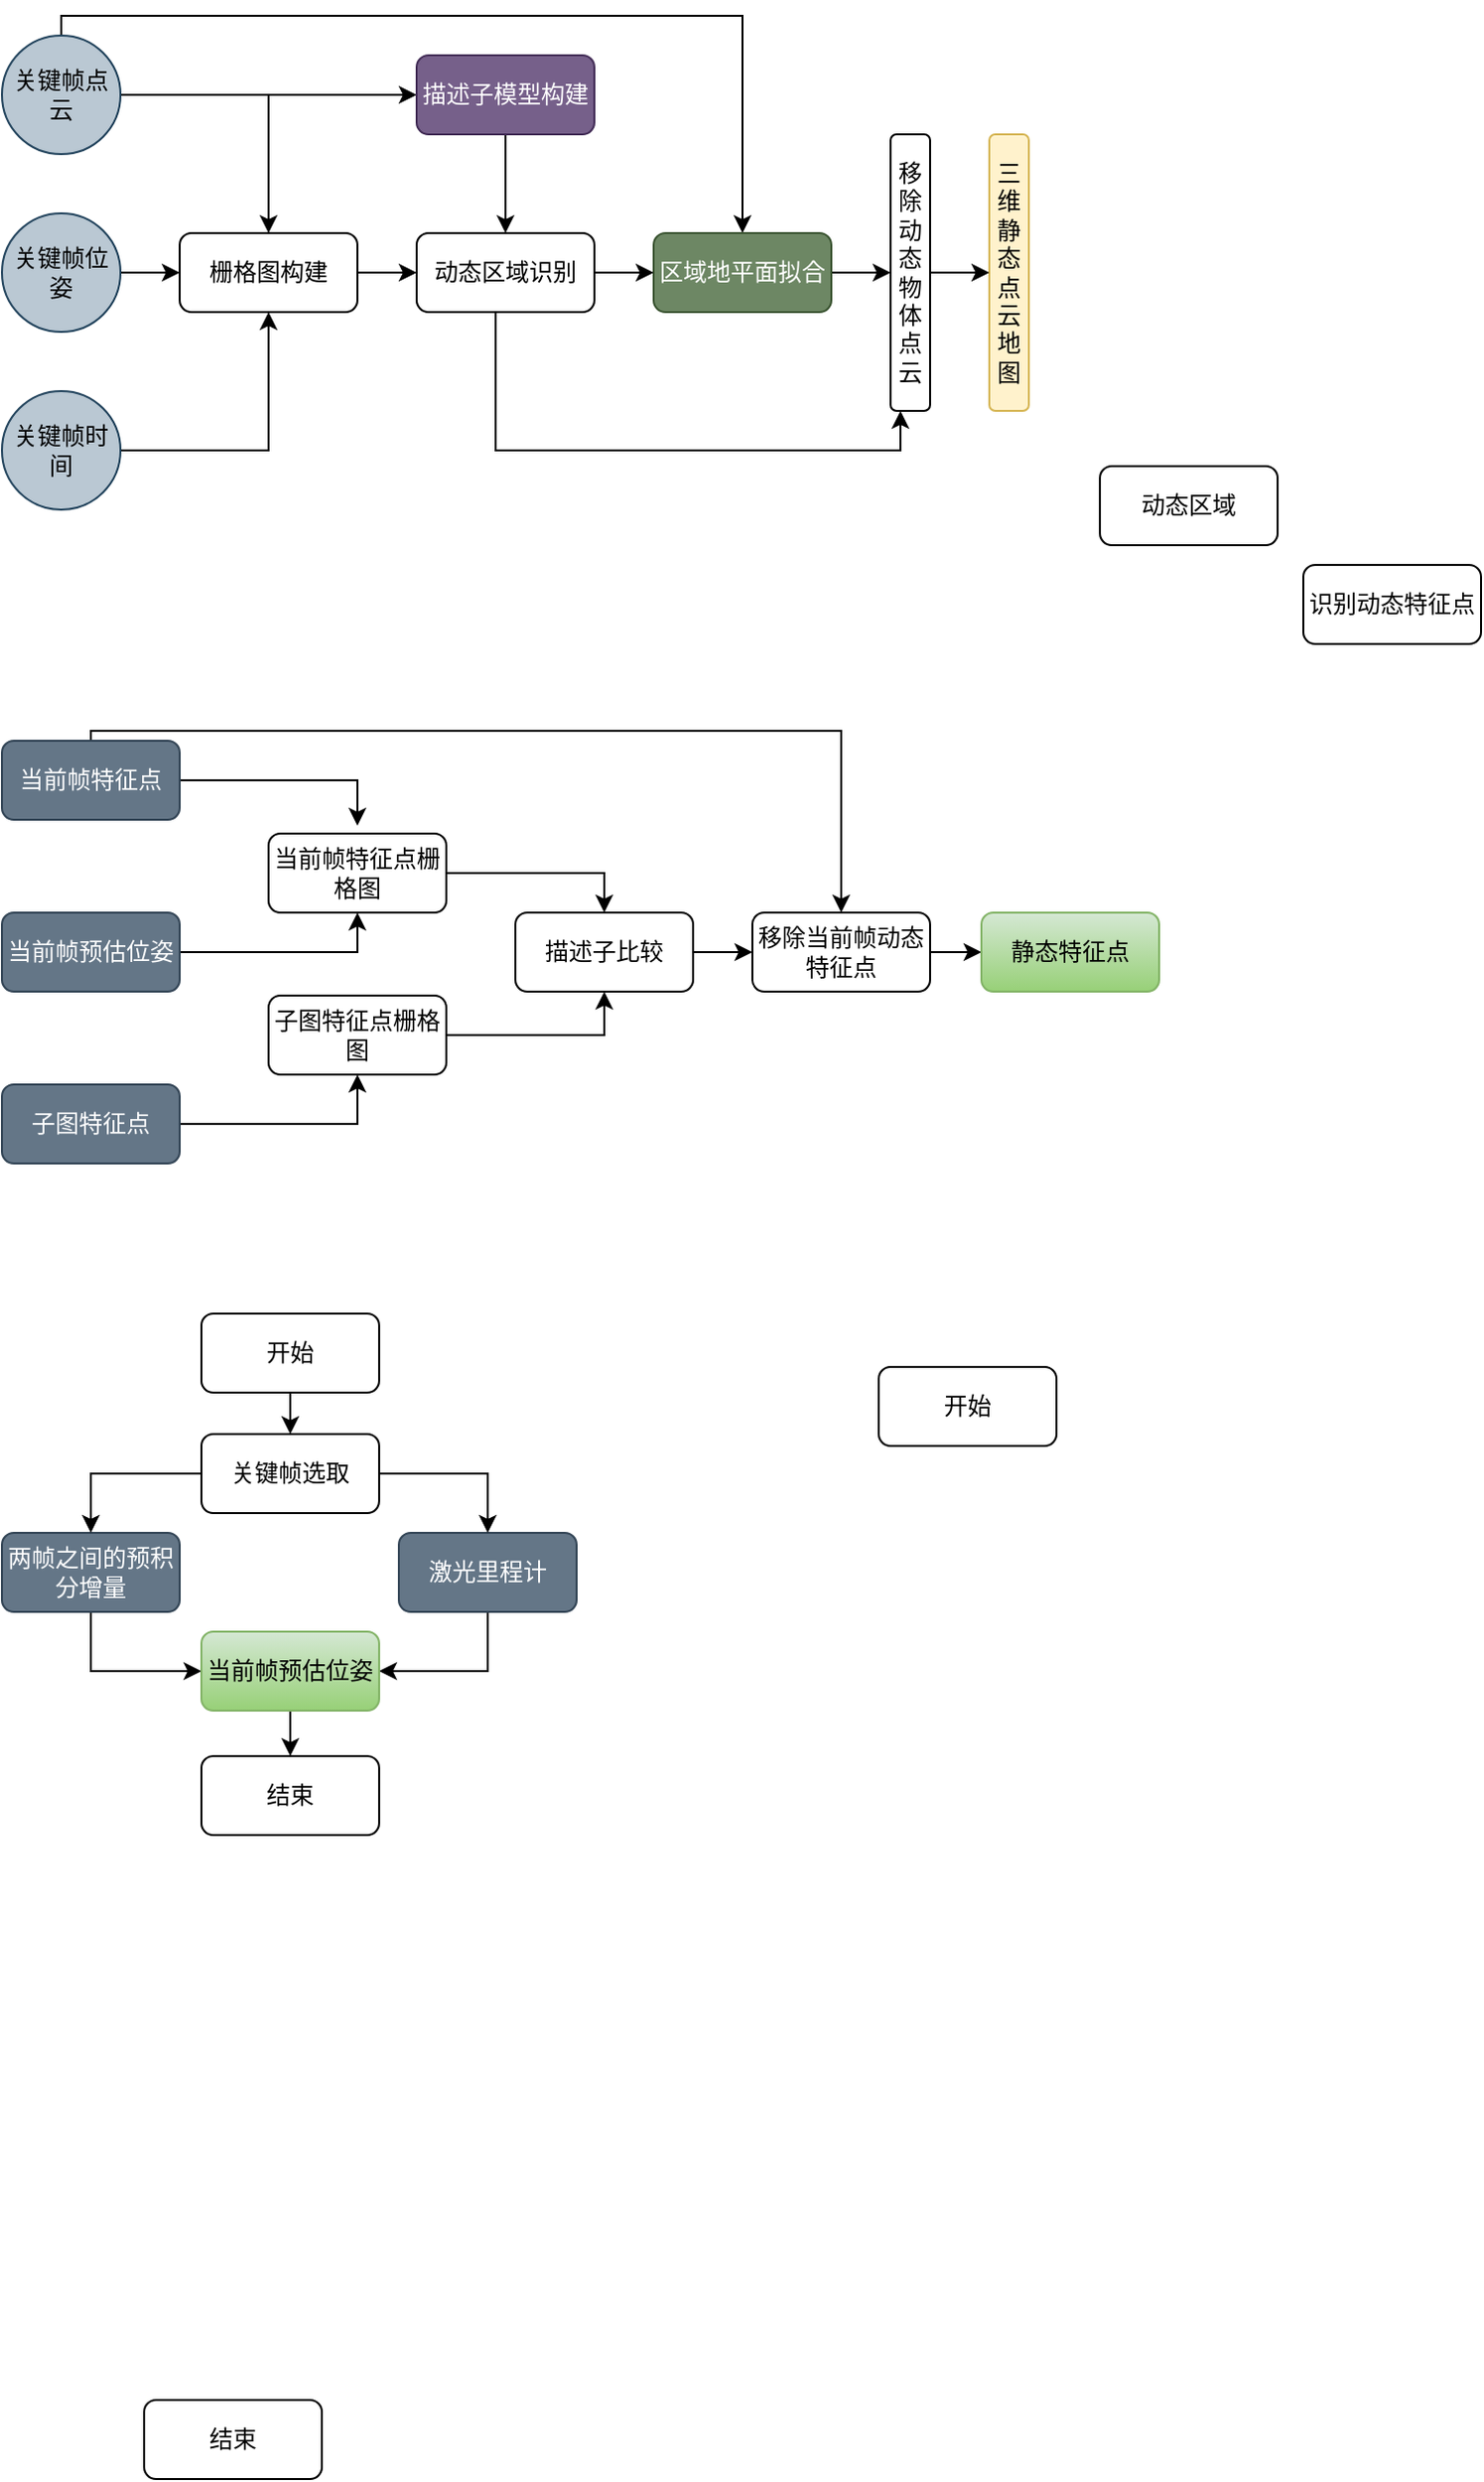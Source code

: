 <mxfile version="21.1.0" type="github">
  <diagram name="第 1 页" id="np9ylYSEgCcjItwMwyFh">
    <mxGraphModel dx="2219" dy="976" grid="0" gridSize="10" guides="1" tooltips="1" connect="1" arrows="1" fold="1" page="1" pageScale="1" pageWidth="827" pageHeight="1169" math="0" shadow="0">
      <root>
        <mxCell id="0" />
        <mxCell id="1" parent="0" />
        <mxCell id="5_tiHbaoTRnMNyBQFw8H-37" value="" style="edgeStyle=orthogonalEdgeStyle;rounded=0;orthogonalLoop=1;jettySize=auto;html=1;" parent="1" source="5_tiHbaoTRnMNyBQFw8H-1" target="5_tiHbaoTRnMNyBQFw8H-18" edge="1">
          <mxGeometry relative="1" as="geometry" />
        </mxCell>
        <mxCell id="5_tiHbaoTRnMNyBQFw8H-1" value="关键帧位姿" style="ellipse;whiteSpace=wrap;html=1;aspect=fixed;fillColor=#bac8d3;fontFamily=Tahoma;strokeColor=#23445d;" parent="1" vertex="1">
          <mxGeometry x="70" y="240" width="60" height="60" as="geometry" />
        </mxCell>
        <mxCell id="5_tiHbaoTRnMNyBQFw8H-31" style="edgeStyle=orthogonalEdgeStyle;rounded=0;orthogonalLoop=1;jettySize=auto;html=1;entryX=0.5;entryY=0;entryDx=0;entryDy=0;" parent="1" source="5_tiHbaoTRnMNyBQFw8H-6" target="5_tiHbaoTRnMNyBQFw8H-12" edge="1">
          <mxGeometry relative="1" as="geometry">
            <Array as="points">
              <mxPoint x="100" y="140" />
              <mxPoint x="445" y="140" />
            </Array>
          </mxGeometry>
        </mxCell>
        <mxCell id="5_tiHbaoTRnMNyBQFw8H-36" value="" style="edgeStyle=orthogonalEdgeStyle;rounded=0;orthogonalLoop=1;jettySize=auto;html=1;" parent="1" source="5_tiHbaoTRnMNyBQFw8H-6" target="5_tiHbaoTRnMNyBQFw8H-17" edge="1">
          <mxGeometry relative="1" as="geometry" />
        </mxCell>
        <mxCell id="5_tiHbaoTRnMNyBQFw8H-43" style="edgeStyle=orthogonalEdgeStyle;rounded=0;orthogonalLoop=1;jettySize=auto;html=1;entryX=0.5;entryY=0;entryDx=0;entryDy=0;" parent="1" source="5_tiHbaoTRnMNyBQFw8H-6" target="5_tiHbaoTRnMNyBQFw8H-18" edge="1">
          <mxGeometry relative="1" as="geometry" />
        </mxCell>
        <mxCell id="5_tiHbaoTRnMNyBQFw8H-6" value="关键帧点云" style="ellipse;whiteSpace=wrap;html=1;aspect=fixed;fillColor=#bac8d3;fontFamily=Tahoma;strokeColor=#23445d;" parent="1" vertex="1">
          <mxGeometry x="70" y="150" width="60" height="60" as="geometry" />
        </mxCell>
        <mxCell id="5_tiHbaoTRnMNyBQFw8H-41" style="edgeStyle=orthogonalEdgeStyle;rounded=0;orthogonalLoop=1;jettySize=auto;html=1;entryX=0.5;entryY=1;entryDx=0;entryDy=0;" parent="1" source="5_tiHbaoTRnMNyBQFw8H-7" target="5_tiHbaoTRnMNyBQFw8H-18" edge="1">
          <mxGeometry relative="1" as="geometry" />
        </mxCell>
        <mxCell id="5_tiHbaoTRnMNyBQFw8H-7" value="关键帧时间" style="ellipse;whiteSpace=wrap;html=1;aspect=fixed;fillColor=#bac8d3;fontFamily=Tahoma;strokeColor=#23445d;" parent="1" vertex="1">
          <mxGeometry x="70" y="330" width="60" height="60" as="geometry" />
        </mxCell>
        <mxCell id="5_tiHbaoTRnMNyBQFw8H-11" value="三维静态点云地图" style="rounded=1;whiteSpace=wrap;html=1;fontFamily=Tahoma;fillColor=#fff2cc;strokeColor=#d6b656;" parent="1" vertex="1">
          <mxGeometry x="570" y="200" width="20" height="140" as="geometry" />
        </mxCell>
        <mxCell id="5_tiHbaoTRnMNyBQFw8H-29" value="" style="edgeStyle=orthogonalEdgeStyle;rounded=0;orthogonalLoop=1;jettySize=auto;html=1;" parent="1" source="5_tiHbaoTRnMNyBQFw8H-12" target="5_tiHbaoTRnMNyBQFw8H-20" edge="1">
          <mxGeometry relative="1" as="geometry" />
        </mxCell>
        <mxCell id="5_tiHbaoTRnMNyBQFw8H-12" value="区域地平面拟合" style="rounded=1;whiteSpace=wrap;html=1;fontFamily=Tahoma;fillColor=#6d8764;fontColor=#ffffff;strokeColor=#3A5431;" parent="1" vertex="1">
          <mxGeometry x="400" y="250" width="90" height="40" as="geometry" />
        </mxCell>
        <mxCell id="5_tiHbaoTRnMNyBQFw8H-15" value="&lt;div data-processon-v=&quot;{&amp;quot;list&amp;quot;:[{&amp;quot;parent&amp;quot;:&amp;quot;&amp;quot;,&amp;quot;link&amp;quot;:&amp;quot;&amp;quot;,&amp;quot;shapeStyle&amp;quot;:{&amp;quot;alpha&amp;quot;:1},&amp;quot;textBlock&amp;quot;:[{&amp;quot;position&amp;quot;:{&amp;quot;w&amp;quot;:&amp;quot;w-20&amp;quot;,&amp;quot;h&amp;quot;:&amp;quot;h&amp;quot;,&amp;quot;x&amp;quot;:10,&amp;quot;y&amp;quot;:0},&amp;quot;text&amp;quot;:&amp;quot;关键帧点云&amp;quot;}],&amp;quot;anchors&amp;quot;:[{&amp;quot;x&amp;quot;:&amp;quot;w/2&amp;quot;,&amp;quot;y&amp;quot;:&amp;quot;0&amp;quot;},{&amp;quot;x&amp;quot;:&amp;quot;w/2&amp;quot;,&amp;quot;y&amp;quot;:&amp;quot;h&amp;quot;},{&amp;quot;x&amp;quot;:&amp;quot;0&amp;quot;,&amp;quot;y&amp;quot;:&amp;quot;h/2&amp;quot;},{&amp;quot;x&amp;quot;:&amp;quot;w&amp;quot;,&amp;quot;y&amp;quot;:&amp;quot;h/2&amp;quot;}],&amp;quot;fontStyle&amp;quot;:{&amp;quot;color&amp;quot;:&amp;quot;33,33,33&amp;quot;},&amp;quot;dataAttributes&amp;quot;:[{&amp;quot;name&amp;quot;:&amp;quot;序号&amp;quot;,&amp;quot;id&amp;quot;:&amp;quot;WbGneogPtD269022&amp;quot;,&amp;quot;category&amp;quot;:&amp;quot;default&amp;quot;,&amp;quot;type&amp;quot;:&amp;quot;number&amp;quot;,&amp;quot;value&amp;quot;:&amp;quot;&amp;quot;},{&amp;quot;name&amp;quot;:&amp;quot;名称&amp;quot;,&amp;quot;id&amp;quot;:&amp;quot;pYLETVvyvk810339&amp;quot;,&amp;quot;category&amp;quot;:&amp;quot;default&amp;quot;,&amp;quot;type&amp;quot;:&amp;quot;string&amp;quot;,&amp;quot;value&amp;quot;:&amp;quot;&amp;quot;},{&amp;quot;name&amp;quot;:&amp;quot;所有者&amp;quot;,&amp;quot;id&amp;quot;:&amp;quot;ycEeWShMAY511303&amp;quot;,&amp;quot;category&amp;quot;:&amp;quot;default&amp;quot;,&amp;quot;type&amp;quot;:&amp;quot;string&amp;quot;,&amp;quot;value&amp;quot;:&amp;quot;&amp;quot;},{&amp;quot;name&amp;quot;:&amp;quot;连接&amp;quot;,&amp;quot;id&amp;quot;:&amp;quot;hBJHStNLsW426431&amp;quot;,&amp;quot;category&amp;quot;:&amp;quot;default&amp;quot;,&amp;quot;type&amp;quot;:&amp;quot;link&amp;quot;,&amp;quot;value&amp;quot;:&amp;quot;&amp;quot;},{&amp;quot;name&amp;quot;:&amp;quot;便笺&amp;quot;,&amp;quot;id&amp;quot;:&amp;quot;EGMqItFVrx682388&amp;quot;,&amp;quot;category&amp;quot;:&amp;quot;default&amp;quot;,&amp;quot;type&amp;quot;:&amp;quot;string&amp;quot;,&amp;quot;value&amp;quot;:&amp;quot;&amp;quot;},{&amp;quot;name&amp;quot;:&amp;quot;成本&amp;quot;,&amp;quot;id&amp;quot;:&amp;quot;vhezSmYPwj245101&amp;quot;,&amp;quot;category&amp;quot;:&amp;quot;default&amp;quot;,&amp;quot;type&amp;quot;:&amp;quot;number&amp;quot;,&amp;quot;value&amp;quot;:&amp;quot;&amp;quot;},{&amp;quot;name&amp;quot;:&amp;quot;时间&amp;quot;,&amp;quot;id&amp;quot;:&amp;quot;VqpkiRZbzq307465&amp;quot;,&amp;quot;category&amp;quot;:&amp;quot;default&amp;quot;,&amp;quot;type&amp;quot;:&amp;quot;number&amp;quot;,&amp;quot;value&amp;quot;:&amp;quot;&amp;quot;},{&amp;quot;name&amp;quot;:&amp;quot;部门&amp;quot;,&amp;quot;id&amp;quot;:&amp;quot;DVqjNkYbbj005844&amp;quot;,&amp;quot;category&amp;quot;:&amp;quot;default&amp;quot;,&amp;quot;type&amp;quot;:&amp;quot;string&amp;quot;,&amp;quot;value&amp;quot;:&amp;quot;&amp;quot;},{&amp;quot;name&amp;quot;:&amp;quot;输入&amp;quot;,&amp;quot;id&amp;quot;:&amp;quot;QKeMGFplGY472978&amp;quot;,&amp;quot;category&amp;quot;:&amp;quot;default&amp;quot;,&amp;quot;type&amp;quot;:&amp;quot;string&amp;quot;,&amp;quot;value&amp;quot;:&amp;quot;&amp;quot;},{&amp;quot;name&amp;quot;:&amp;quot;输出&amp;quot;,&amp;quot;id&amp;quot;:&amp;quot;KhAprFxZMM976021&amp;quot;,&amp;quot;category&amp;quot;:&amp;quot;default&amp;quot;,&amp;quot;type&amp;quot;:&amp;quot;string&amp;quot;,&amp;quot;value&amp;quot;:&amp;quot;&amp;quot;},{&amp;quot;name&amp;quot;:&amp;quot;风险&amp;quot;,&amp;quot;id&amp;quot;:&amp;quot;cRpPorZqQw131963&amp;quot;,&amp;quot;category&amp;quot;:&amp;quot;default&amp;quot;,&amp;quot;type&amp;quot;:&amp;quot;string&amp;quot;,&amp;quot;value&amp;quot;:&amp;quot;&amp;quot;},{&amp;quot;name&amp;quot;:&amp;quot;备注&amp;quot;,&amp;quot;id&amp;quot;:&amp;quot;bTrvqBlnoW994187&amp;quot;,&amp;quot;category&amp;quot;:&amp;quot;default&amp;quot;,&amp;quot;type&amp;quot;:&amp;quot;string&amp;quot;,&amp;quot;value&amp;quot;:&amp;quot;&amp;quot;}],&amp;quot;props&amp;quot;:{&amp;quot;zindex&amp;quot;:196,&amp;quot;w&amp;quot;:101.958,&amp;quot;x&amp;quot;:921.263,&amp;quot;h&amp;quot;:39.233,&amp;quot;y&amp;quot;:1206.575,&amp;quot;angle&amp;quot;:0},&amp;quot;path&amp;quot;:[{&amp;quot;actions&amp;quot;:[{&amp;quot;x&amp;quot;:&amp;quot;0&amp;quot;,&amp;quot;action&amp;quot;:&amp;quot;move&amp;quot;,&amp;quot;y&amp;quot;:&amp;quot;0&amp;quot;},{&amp;quot;x&amp;quot;:&amp;quot;w&amp;quot;,&amp;quot;action&amp;quot;:&amp;quot;line&amp;quot;,&amp;quot;y&amp;quot;:&amp;quot;0&amp;quot;},{&amp;quot;x&amp;quot;:&amp;quot;w&amp;quot;,&amp;quot;action&amp;quot;:&amp;quot;line&amp;quot;,&amp;quot;y&amp;quot;:&amp;quot;h&amp;quot;},{&amp;quot;x&amp;quot;:&amp;quot;0&amp;quot;,&amp;quot;action&amp;quot;:&amp;quot;line&amp;quot;,&amp;quot;y&amp;quot;:&amp;quot;h&amp;quot;},{&amp;quot;action&amp;quot;:&amp;quot;close&amp;quot;}]}],&amp;quot;lineStyle&amp;quot;:{},&amp;quot;children&amp;quot;:[],&amp;quot;resizeDir&amp;quot;:[&amp;quot;tl&amp;quot;,&amp;quot;tr&amp;quot;,&amp;quot;br&amp;quot;,&amp;quot;bl&amp;quot;],&amp;quot;name&amp;quot;:&amp;quot;process&amp;quot;,&amp;quot;fillStyle&amp;quot;:{},&amp;quot;attribute&amp;quot;:{&amp;quot;container&amp;quot;:false,&amp;quot;rotatable&amp;quot;:true,&amp;quot;visible&amp;quot;:true,&amp;quot;collapsable&amp;quot;:false,&amp;quot;collapsed&amp;quot;:false,&amp;quot;linkable&amp;quot;:true,&amp;quot;markerOffset&amp;quot;:5},&amp;quot;id&amp;quot;:&amp;quot;hXEpCicZCC312153&amp;quot;,&amp;quot;category&amp;quot;:&amp;quot;flow&amp;quot;,&amp;quot;locked&amp;quot;:false,&amp;quot;group&amp;quot;:&amp;quot;&amp;quot;},{&amp;quot;parent&amp;quot;:&amp;quot;&amp;quot;,&amp;quot;link&amp;quot;:&amp;quot;&amp;quot;,&amp;quot;shapeStyle&amp;quot;:{&amp;quot;alpha&amp;quot;:1},&amp;quot;textBlock&amp;quot;:[{&amp;quot;position&amp;quot;:{&amp;quot;w&amp;quot;:&amp;quot;w-20&amp;quot;,&amp;quot;h&amp;quot;:&amp;quot;h&amp;quot;,&amp;quot;x&amp;quot;:10,&amp;quot;y&amp;quot;:0},&amp;quot;text&amp;quot;:&amp;quot;关键帧时间戳&lt;br&gt;&amp;quot;}],&amp;quot;anchors&amp;quot;:[{&amp;quot;x&amp;quot;:&amp;quot;w/2&amp;quot;,&amp;quot;y&amp;quot;:&amp;quot;0&amp;quot;},{&amp;quot;x&amp;quot;:&amp;quot;w/2&amp;quot;,&amp;quot;y&amp;quot;:&amp;quot;h&amp;quot;},{&amp;quot;x&amp;quot;:&amp;quot;0&amp;quot;,&amp;quot;y&amp;quot;:&amp;quot;h/2&amp;quot;},{&amp;quot;x&amp;quot;:&amp;quot;w&amp;quot;,&amp;quot;y&amp;quot;:&amp;quot;h/2&amp;quot;}],&amp;quot;fontStyle&amp;quot;:{&amp;quot;color&amp;quot;:&amp;quot;33,33,33&amp;quot;},&amp;quot;dataAttributes&amp;quot;:[{&amp;quot;name&amp;quot;:&amp;quot;序号&amp;quot;,&amp;quot;id&amp;quot;:&amp;quot;zvNOgqHvhM738080&amp;quot;,&amp;quot;category&amp;quot;:&amp;quot;default&amp;quot;,&amp;quot;type&amp;quot;:&amp;quot;number&amp;quot;,&amp;quot;value&amp;quot;:&amp;quot;&amp;quot;},{&amp;quot;name&amp;quot;:&amp;quot;名称&amp;quot;,&amp;quot;id&amp;quot;:&amp;quot;MYBEntyAff884234&amp;quot;,&amp;quot;category&amp;quot;:&amp;quot;default&amp;quot;,&amp;quot;type&amp;quot;:&amp;quot;string&amp;quot;,&amp;quot;value&amp;quot;:&amp;quot;&amp;quot;},{&amp;quot;name&amp;quot;:&amp;quot;所有者&amp;quot;,&amp;quot;id&amp;quot;:&amp;quot;idwcFZNimj886097&amp;quot;,&amp;quot;category&amp;quot;:&amp;quot;default&amp;quot;,&amp;quot;type&amp;quot;:&amp;quot;string&amp;quot;,&amp;quot;value&amp;quot;:&amp;quot;&amp;quot;},{&amp;quot;name&amp;quot;:&amp;quot;连接&amp;quot;,&amp;quot;id&amp;quot;:&amp;quot;AZBGRkPdcF728635&amp;quot;,&amp;quot;category&amp;quot;:&amp;quot;default&amp;quot;,&amp;quot;type&amp;quot;:&amp;quot;link&amp;quot;,&amp;quot;value&amp;quot;:&amp;quot;&amp;quot;},{&amp;quot;name&amp;quot;:&amp;quot;便笺&amp;quot;,&amp;quot;id&amp;quot;:&amp;quot;QJTzYgEOSm572940&amp;quot;,&amp;quot;category&amp;quot;:&amp;quot;default&amp;quot;,&amp;quot;type&amp;quot;:&amp;quot;string&amp;quot;,&amp;quot;value&amp;quot;:&amp;quot;&amp;quot;},{&amp;quot;name&amp;quot;:&amp;quot;成本&amp;quot;,&amp;quot;id&amp;quot;:&amp;quot;EnXrNmpjbD890251&amp;quot;,&amp;quot;category&amp;quot;:&amp;quot;default&amp;quot;,&amp;quot;type&amp;quot;:&amp;quot;number&amp;quot;,&amp;quot;value&amp;quot;:&amp;quot;&amp;quot;},{&amp;quot;name&amp;quot;:&amp;quot;时间&amp;quot;,&amp;quot;id&amp;quot;:&amp;quot;VaMAWFxCpK910481&amp;quot;,&amp;quot;category&amp;quot;:&amp;quot;default&amp;quot;,&amp;quot;type&amp;quot;:&amp;quot;number&amp;quot;,&amp;quot;value&amp;quot;:&amp;quot;&amp;quot;},{&amp;quot;name&amp;quot;:&amp;quot;部门&amp;quot;,&amp;quot;id&amp;quot;:&amp;quot;jzEqwacBFy859985&amp;quot;,&amp;quot;category&amp;quot;:&amp;quot;default&amp;quot;,&amp;quot;type&amp;quot;:&amp;quot;string&amp;quot;,&amp;quot;value&amp;quot;:&amp;quot;&amp;quot;},{&amp;quot;name&amp;quot;:&amp;quot;输入&amp;quot;,&amp;quot;id&amp;quot;:&amp;quot;vAfLlCHppQ081372&amp;quot;,&amp;quot;category&amp;quot;:&amp;quot;default&amp;quot;,&amp;quot;type&amp;quot;:&amp;quot;string&amp;quot;,&amp;quot;value&amp;quot;:&amp;quot;&amp;quot;},{&amp;quot;name&amp;quot;:&amp;quot;输出&amp;quot;,&amp;quot;id&amp;quot;:&amp;quot;IFIxqTdsYR706361&amp;quot;,&amp;quot;category&amp;quot;:&amp;quot;default&amp;quot;,&amp;quot;type&amp;quot;:&amp;quot;string&amp;quot;,&amp;quot;value&amp;quot;:&amp;quot;&amp;quot;},{&amp;quot;name&amp;quot;:&amp;quot;风险&amp;quot;,&amp;quot;id&amp;quot;:&amp;quot;eXETFVcJCL411941&amp;quot;,&amp;quot;category&amp;quot;:&amp;quot;default&amp;quot;,&amp;quot;type&amp;quot;:&amp;quot;string&amp;quot;,&amp;quot;value&amp;quot;:&amp;quot;&amp;quot;},{&amp;quot;name&amp;quot;:&amp;quot;备注&amp;quot;,&amp;quot;id&amp;quot;:&amp;quot;lGcUhTshKS911561&amp;quot;,&amp;quot;category&amp;quot;:&amp;quot;default&amp;quot;,&amp;quot;type&amp;quot;:&amp;quot;string&amp;quot;,&amp;quot;value&amp;quot;:&amp;quot;&amp;quot;}],&amp;quot;props&amp;quot;:{&amp;quot;zindex&amp;quot;:197,&amp;quot;w&amp;quot;:102.458,&amp;quot;x&amp;quot;:921.013,&amp;quot;h&amp;quot;:39.133,&amp;quot;y&amp;quot;:1376.792,&amp;quot;angle&amp;quot;:0},&amp;quot;path&amp;quot;:[{&amp;quot;actions&amp;quot;:[{&amp;quot;x&amp;quot;:&amp;quot;0&amp;quot;,&amp;quot;action&amp;quot;:&amp;quot;move&amp;quot;,&amp;quot;y&amp;quot;:&amp;quot;0&amp;quot;},{&amp;quot;x&amp;quot;:&amp;quot;w&amp;quot;,&amp;quot;action&amp;quot;:&amp;quot;line&amp;quot;,&amp;quot;y&amp;quot;:&amp;quot;0&amp;quot;},{&amp;quot;x&amp;quot;:&amp;quot;w&amp;quot;,&amp;quot;action&amp;quot;:&amp;quot;line&amp;quot;,&amp;quot;y&amp;quot;:&amp;quot;h&amp;quot;},{&amp;quot;x&amp;quot;:&amp;quot;0&amp;quot;,&amp;quot;action&amp;quot;:&amp;quot;line&amp;quot;,&amp;quot;y&amp;quot;:&amp;quot;h&amp;quot;},{&amp;quot;action&amp;quot;:&amp;quot;close&amp;quot;}]}],&amp;quot;lineStyle&amp;quot;:{},&amp;quot;children&amp;quot;:[],&amp;quot;resizeDir&amp;quot;:[&amp;quot;tl&amp;quot;,&amp;quot;tr&amp;quot;,&amp;quot;br&amp;quot;,&amp;quot;bl&amp;quot;],&amp;quot;name&amp;quot;:&amp;quot;process&amp;quot;,&amp;quot;fillStyle&amp;quot;:{},&amp;quot;attribute&amp;quot;:{&amp;quot;container&amp;quot;:false,&amp;quot;rotatable&amp;quot;:true,&amp;quot;visible&amp;quot;:true,&amp;quot;collapsable&amp;quot;:false,&amp;quot;collapsed&amp;quot;:false,&amp;quot;linkable&amp;quot;:true,&amp;quot;markerOffset&amp;quot;:5},&amp;quot;id&amp;quot;:&amp;quot;dtqrWWBxXt274741&amp;quot;,&amp;quot;category&amp;quot;:&amp;quot;flow&amp;quot;,&amp;quot;locked&amp;quot;:false,&amp;quot;group&amp;quot;:&amp;quot;&amp;quot;},{&amp;quot;parent&amp;quot;:&amp;quot;&amp;quot;,&amp;quot;link&amp;quot;:&amp;quot;&amp;quot;,&amp;quot;shapeStyle&amp;quot;:{&amp;quot;alpha&amp;quot;:1},&amp;quot;textBlock&amp;quot;:[{&amp;quot;position&amp;quot;:{&amp;quot;w&amp;quot;:&amp;quot;w-20&amp;quot;,&amp;quot;h&amp;quot;:&amp;quot;h&amp;quot;,&amp;quot;x&amp;quot;:10,&amp;quot;y&amp;quot;:0},&amp;quot;text&amp;quot;:&amp;quot;关键帧位姿&lt;br&gt;&amp;quot;}],&amp;quot;anchors&amp;quot;:[{&amp;quot;x&amp;quot;:&amp;quot;w/2&amp;quot;,&amp;quot;y&amp;quot;:&amp;quot;0&amp;quot;},{&amp;quot;x&amp;quot;:&amp;quot;w/2&amp;quot;,&amp;quot;y&amp;quot;:&amp;quot;h&amp;quot;},{&amp;quot;x&amp;quot;:&amp;quot;0&amp;quot;,&amp;quot;y&amp;quot;:&amp;quot;h/2&amp;quot;},{&amp;quot;x&amp;quot;:&amp;quot;w&amp;quot;,&amp;quot;y&amp;quot;:&amp;quot;h/2&amp;quot;}],&amp;quot;fontStyle&amp;quot;:{&amp;quot;color&amp;quot;:&amp;quot;33,33,33&amp;quot;},&amp;quot;dataAttributes&amp;quot;:[{&amp;quot;name&amp;quot;:&amp;quot;序号&amp;quot;,&amp;quot;id&amp;quot;:&amp;quot;xTOQjaTWfU349485&amp;quot;,&amp;quot;category&amp;quot;:&amp;quot;default&amp;quot;,&amp;quot;type&amp;quot;:&amp;quot;number&amp;quot;,&amp;quot;value&amp;quot;:&amp;quot;&amp;quot;},{&amp;quot;name&amp;quot;:&amp;quot;名称&amp;quot;,&amp;quot;id&amp;quot;:&amp;quot;zguJErPCvI930492&amp;quot;,&amp;quot;category&amp;quot;:&amp;quot;default&amp;quot;,&amp;quot;type&amp;quot;:&amp;quot;string&amp;quot;,&amp;quot;value&amp;quot;:&amp;quot;&amp;quot;},{&amp;quot;name&amp;quot;:&amp;quot;所有者&amp;quot;,&amp;quot;id&amp;quot;:&amp;quot;BsVUJPLqrT224240&amp;quot;,&amp;quot;category&amp;quot;:&amp;quot;default&amp;quot;,&amp;quot;type&amp;quot;:&amp;quot;string&amp;quot;,&amp;quot;value&amp;quot;:&amp;quot;&amp;quot;},{&amp;quot;name&amp;quot;:&amp;quot;连接&amp;quot;,&amp;quot;id&amp;quot;:&amp;quot;QcOjPAWEKH555437&amp;quot;,&amp;quot;category&amp;quot;:&amp;quot;default&amp;quot;,&amp;quot;type&amp;quot;:&amp;quot;link&amp;quot;,&amp;quot;value&amp;quot;:&amp;quot;&amp;quot;},{&amp;quot;name&amp;quot;:&amp;quot;便笺&amp;quot;,&amp;quot;id&amp;quot;:&amp;quot;uhBqfZxsrp993782&amp;quot;,&amp;quot;category&amp;quot;:&amp;quot;default&amp;quot;,&amp;quot;type&amp;quot;:&amp;quot;string&amp;quot;,&amp;quot;value&amp;quot;:&amp;quot;&amp;quot;},{&amp;quot;name&amp;quot;:&amp;quot;成本&amp;quot;,&amp;quot;id&amp;quot;:&amp;quot;RUkTGPnenL351122&amp;quot;,&amp;quot;category&amp;quot;:&amp;quot;default&amp;quot;,&amp;quot;type&amp;quot;:&amp;quot;number&amp;quot;,&amp;quot;value&amp;quot;:&amp;quot;&amp;quot;},{&amp;quot;name&amp;quot;:&amp;quot;时间&amp;quot;,&amp;quot;id&amp;quot;:&amp;quot;hvSoJAopTC278382&amp;quot;,&amp;quot;category&amp;quot;:&amp;quot;default&amp;quot;,&amp;quot;type&amp;quot;:&amp;quot;number&amp;quot;,&amp;quot;value&amp;quot;:&amp;quot;&amp;quot;},{&amp;quot;name&amp;quot;:&amp;quot;部门&amp;quot;,&amp;quot;id&amp;quot;:&amp;quot;BeJMHwGwtv079912&amp;quot;,&amp;quot;category&amp;quot;:&amp;quot;default&amp;quot;,&amp;quot;type&amp;quot;:&amp;quot;string&amp;quot;,&amp;quot;value&amp;quot;:&amp;quot;&amp;quot;},{&amp;quot;name&amp;quot;:&amp;quot;输入&amp;quot;,&amp;quot;id&amp;quot;:&amp;quot;nmOdgMEpbA324359&amp;quot;,&amp;quot;category&amp;quot;:&amp;quot;default&amp;quot;,&amp;quot;type&amp;quot;:&amp;quot;string&amp;quot;,&amp;quot;value&amp;quot;:&amp;quot;&amp;quot;},{&amp;quot;name&amp;quot;:&amp;quot;输出&amp;quot;,&amp;quot;id&amp;quot;:&amp;quot;piaglVUnAq987082&amp;quot;,&amp;quot;category&amp;quot;:&amp;quot;default&amp;quot;,&amp;quot;type&amp;quot;:&amp;quot;string&amp;quot;,&amp;quot;value&amp;quot;:&amp;quot;&amp;quot;},{&amp;quot;name&amp;quot;:&amp;quot;风险&amp;quot;,&amp;quot;id&amp;quot;:&amp;quot;mNHWvOGdlN858166&amp;quot;,&amp;quot;category&amp;quot;:&amp;quot;default&amp;quot;,&amp;quot;type&amp;quot;:&amp;quot;string&amp;quot;,&amp;quot;value&amp;quot;:&amp;quot;&amp;quot;},{&amp;quot;name&amp;quot;:&amp;quot;备注&amp;quot;,&amp;quot;id&amp;quot;:&amp;quot;KVLqaTIJBc597865&amp;quot;,&amp;quot;category&amp;quot;:&amp;quot;default&amp;quot;,&amp;quot;type&amp;quot;:&amp;quot;string&amp;quot;,&amp;quot;value&amp;quot;:&amp;quot;&amp;quot;}],&amp;quot;props&amp;quot;:{&amp;quot;zindex&amp;quot;:198,&amp;quot;w&amp;quot;:102.458,&amp;quot;x&amp;quot;:921.013,&amp;quot;h&amp;quot;:39.015,&amp;quot;y&amp;quot;:1291.792,&amp;quot;angle&amp;quot;:0},&amp;quot;path&amp;quot;:[{&amp;quot;actions&amp;quot;:[{&amp;quot;x&amp;quot;:&amp;quot;0&amp;quot;,&amp;quot;action&amp;quot;:&amp;quot;move&amp;quot;,&amp;quot;y&amp;quot;:&amp;quot;0&amp;quot;},{&amp;quot;x&amp;quot;:&amp;quot;w&amp;quot;,&amp;quot;action&amp;quot;:&amp;quot;line&amp;quot;,&amp;quot;y&amp;quot;:&amp;quot;0&amp;quot;},{&amp;quot;x&amp;quot;:&amp;quot;w&amp;quot;,&amp;quot;action&amp;quot;:&amp;quot;line&amp;quot;,&amp;quot;y&amp;quot;:&amp;quot;h&amp;quot;},{&amp;quot;x&amp;quot;:&amp;quot;0&amp;quot;,&amp;quot;action&amp;quot;:&amp;quot;line&amp;quot;,&amp;quot;y&amp;quot;:&amp;quot;h&amp;quot;},{&amp;quot;action&amp;quot;:&amp;quot;close&amp;quot;}]}],&amp;quot;lineStyle&amp;quot;:{},&amp;quot;children&amp;quot;:[],&amp;quot;resizeDir&amp;quot;:[&amp;quot;tl&amp;quot;,&amp;quot;tr&amp;quot;,&amp;quot;br&amp;quot;,&amp;quot;bl&amp;quot;],&amp;quot;name&amp;quot;:&amp;quot;process&amp;quot;,&amp;quot;fillStyle&amp;quot;:{},&amp;quot;attribute&amp;quot;:{&amp;quot;container&amp;quot;:false,&amp;quot;rotatable&amp;quot;:true,&amp;quot;visible&amp;quot;:true,&amp;quot;collapsable&amp;quot;:false,&amp;quot;collapsed&amp;quot;:false,&amp;quot;linkable&amp;quot;:true,&amp;quot;markerOffset&amp;quot;:5},&amp;quot;id&amp;quot;:&amp;quot;qXaQmcpQKQ306463&amp;quot;,&amp;quot;category&amp;quot;:&amp;quot;flow&amp;quot;,&amp;quot;locked&amp;quot;:false,&amp;quot;group&amp;quot;:&amp;quot;&amp;quot;},{&amp;quot;parent&amp;quot;:&amp;quot;&amp;quot;,&amp;quot;link&amp;quot;:&amp;quot;&amp;quot;,&amp;quot;shapeStyle&amp;quot;:{&amp;quot;alpha&amp;quot;:1},&amp;quot;textBlock&amp;quot;:[{&amp;quot;position&amp;quot;:{&amp;quot;w&amp;quot;:&amp;quot;w-20&amp;quot;,&amp;quot;h&amp;quot;:&amp;quot;h&amp;quot;,&amp;quot;x&amp;quot;:10,&amp;quot;y&amp;quot;:0},&amp;quot;text&amp;quot;:&amp;quot;栅格图构建&lt;br&gt;&amp;quot;}],&amp;quot;anchors&amp;quot;:[{&amp;quot;x&amp;quot;:&amp;quot;w/2&amp;quot;,&amp;quot;y&amp;quot;:&amp;quot;0&amp;quot;},{&amp;quot;x&amp;quot;:&amp;quot;w/2&amp;quot;,&amp;quot;y&amp;quot;:&amp;quot;h&amp;quot;},{&amp;quot;x&amp;quot;:&amp;quot;0&amp;quot;,&amp;quot;y&amp;quot;:&amp;quot;h/2&amp;quot;},{&amp;quot;x&amp;quot;:&amp;quot;w&amp;quot;,&amp;quot;y&amp;quot;:&amp;quot;h/2&amp;quot;}],&amp;quot;fontStyle&amp;quot;:{&amp;quot;color&amp;quot;:&amp;quot;33,33,33&amp;quot;},&amp;quot;dataAttributes&amp;quot;:[{&amp;quot;name&amp;quot;:&amp;quot;序号&amp;quot;,&amp;quot;id&amp;quot;:&amp;quot;igYjDtoarJ329569&amp;quot;,&amp;quot;category&amp;quot;:&amp;quot;default&amp;quot;,&amp;quot;type&amp;quot;:&amp;quot;number&amp;quot;,&amp;quot;value&amp;quot;:&amp;quot;&amp;quot;},{&amp;quot;name&amp;quot;:&amp;quot;名称&amp;quot;,&amp;quot;id&amp;quot;:&amp;quot;VbZXnvRxIf349674&amp;quot;,&amp;quot;category&amp;quot;:&amp;quot;default&amp;quot;,&amp;quot;type&amp;quot;:&amp;quot;string&amp;quot;,&amp;quot;value&amp;quot;:&amp;quot;&amp;quot;},{&amp;quot;name&amp;quot;:&amp;quot;所有者&amp;quot;,&amp;quot;id&amp;quot;:&amp;quot;yyvdPwZAgZ424892&amp;quot;,&amp;quot;category&amp;quot;:&amp;quot;default&amp;quot;,&amp;quot;type&amp;quot;:&amp;quot;string&amp;quot;,&amp;quot;value&amp;quot;:&amp;quot;&amp;quot;},{&amp;quot;name&amp;quot;:&amp;quot;连接&amp;quot;,&amp;quot;id&amp;quot;:&amp;quot;ZlwnZfFktY417335&amp;quot;,&amp;quot;category&amp;quot;:&amp;quot;default&amp;quot;,&amp;quot;type&amp;quot;:&amp;quot;link&amp;quot;,&amp;quot;value&amp;quot;:&amp;quot;&amp;quot;},{&amp;quot;name&amp;quot;:&amp;quot;便笺&amp;quot;,&amp;quot;id&amp;quot;:&amp;quot;JMLszMPFwo926895&amp;quot;,&amp;quot;category&amp;quot;:&amp;quot;default&amp;quot;,&amp;quot;type&amp;quot;:&amp;quot;string&amp;quot;,&amp;quot;value&amp;quot;:&amp;quot;&amp;quot;},{&amp;quot;name&amp;quot;:&amp;quot;成本&amp;quot;,&amp;quot;id&amp;quot;:&amp;quot;iMyGbyKPlu938443&amp;quot;,&amp;quot;category&amp;quot;:&amp;quot;default&amp;quot;,&amp;quot;type&amp;quot;:&amp;quot;number&amp;quot;,&amp;quot;value&amp;quot;:&amp;quot;&amp;quot;},{&amp;quot;name&amp;quot;:&amp;quot;时间&amp;quot;,&amp;quot;id&amp;quot;:&amp;quot;QtVunERjby832795&amp;quot;,&amp;quot;category&amp;quot;:&amp;quot;default&amp;quot;,&amp;quot;type&amp;quot;:&amp;quot;number&amp;quot;,&amp;quot;value&amp;quot;:&amp;quot;&amp;quot;},{&amp;quot;name&amp;quot;:&amp;quot;部门&amp;quot;,&amp;quot;id&amp;quot;:&amp;quot;WGFuEuMtuY381605&amp;quot;,&amp;quot;category&amp;quot;:&amp;quot;default&amp;quot;,&amp;quot;type&amp;quot;:&amp;quot;string&amp;quot;,&amp;quot;value&amp;quot;:&amp;quot;&amp;quot;},{&amp;quot;name&amp;quot;:&amp;quot;输入&amp;quot;,&amp;quot;id&amp;quot;:&amp;quot;lxUeFzxMKl945768&amp;quot;,&amp;quot;category&amp;quot;:&amp;quot;default&amp;quot;,&amp;quot;type&amp;quot;:&amp;quot;string&amp;quot;,&amp;quot;value&amp;quot;:&amp;quot;&amp;quot;},{&amp;quot;name&amp;quot;:&amp;quot;输出&amp;quot;,&amp;quot;id&amp;quot;:&amp;quot;XdOqyjfAmu254049&amp;quot;,&amp;quot;category&amp;quot;:&amp;quot;default&amp;quot;,&amp;quot;type&amp;quot;:&amp;quot;string&amp;quot;,&amp;quot;value&amp;quot;:&amp;quot;&amp;quot;},{&amp;quot;name&amp;quot;:&amp;quot;风险&amp;quot;,&amp;quot;id&amp;quot;:&amp;quot;msXOFAZeon389026&amp;quot;,&amp;quot;category&amp;quot;:&amp;quot;default&amp;quot;,&amp;quot;type&amp;quot;:&amp;quot;string&amp;quot;,&amp;quot;value&amp;quot;:&amp;quot;&amp;quot;},{&amp;quot;name&amp;quot;:&amp;quot;备注&amp;quot;,&amp;quot;id&amp;quot;:&amp;quot;pOFjxhYACP595551&amp;quot;,&amp;quot;category&amp;quot;:&amp;quot;default&amp;quot;,&amp;quot;type&amp;quot;:&amp;quot;string&amp;quot;,&amp;quot;value&amp;quot;:&amp;quot;&amp;quot;}],&amp;quot;props&amp;quot;:{&amp;quot;zindex&amp;quot;:199,&amp;quot;w&amp;quot;:102.261,&amp;quot;x&amp;quot;:1070.154,&amp;quot;h&amp;quot;:38.59,&amp;quot;y&amp;quot;:1291.792,&amp;quot;angle&amp;quot;:0},&amp;quot;path&amp;quot;:[{&amp;quot;actions&amp;quot;:[{&amp;quot;x&amp;quot;:&amp;quot;0&amp;quot;,&amp;quot;action&amp;quot;:&amp;quot;move&amp;quot;,&amp;quot;y&amp;quot;:&amp;quot;0&amp;quot;},{&amp;quot;x&amp;quot;:&amp;quot;w&amp;quot;,&amp;quot;action&amp;quot;:&amp;quot;line&amp;quot;,&amp;quot;y&amp;quot;:&amp;quot;0&amp;quot;},{&amp;quot;x&amp;quot;:&amp;quot;w&amp;quot;,&amp;quot;action&amp;quot;:&amp;quot;line&amp;quot;,&amp;quot;y&amp;quot;:&amp;quot;h&amp;quot;},{&amp;quot;x&amp;quot;:&amp;quot;0&amp;quot;,&amp;quot;action&amp;quot;:&amp;quot;line&amp;quot;,&amp;quot;y&amp;quot;:&amp;quot;h&amp;quot;},{&amp;quot;action&amp;quot;:&amp;quot;close&amp;quot;}]}],&amp;quot;lineStyle&amp;quot;:{},&amp;quot;children&amp;quot;:[],&amp;quot;resizeDir&amp;quot;:[&amp;quot;tl&amp;quot;,&amp;quot;tr&amp;quot;,&amp;quot;br&amp;quot;,&amp;quot;bl&amp;quot;],&amp;quot;name&amp;quot;:&amp;quot;process&amp;quot;,&amp;quot;fillStyle&amp;quot;:{},&amp;quot;attribute&amp;quot;:{&amp;quot;container&amp;quot;:false,&amp;quot;rotatable&amp;quot;:true,&amp;quot;visible&amp;quot;:true,&amp;quot;collapsable&amp;quot;:false,&amp;quot;collapsed&amp;quot;:false,&amp;quot;linkable&amp;quot;:true,&amp;quot;markerOffset&amp;quot;:5},&amp;quot;id&amp;quot;:&amp;quot;brotCzACbP107884&amp;quot;,&amp;quot;category&amp;quot;:&amp;quot;flow&amp;quot;,&amp;quot;locked&amp;quot;:false,&amp;quot;group&amp;quot;:&amp;quot;&amp;quot;},{&amp;quot;parent&amp;quot;:&amp;quot;&amp;quot;,&amp;quot;link&amp;quot;:&amp;quot;&amp;quot;,&amp;quot;shapeStyle&amp;quot;:{&amp;quot;alpha&amp;quot;:1},&amp;quot;textBlock&amp;quot;:[{&amp;quot;position&amp;quot;:{&amp;quot;w&amp;quot;:&amp;quot;w-20&amp;quot;,&amp;quot;h&amp;quot;:&amp;quot;h&amp;quot;,&amp;quot;x&amp;quot;:10,&amp;quot;y&amp;quot;:0},&amp;quot;text&amp;quot;:&amp;quot;移除动态物体点云&lt;br&gt;&amp;quot;}],&amp;quot;anchors&amp;quot;:[{&amp;quot;x&amp;quot;:&amp;quot;w/2&amp;quot;,&amp;quot;y&amp;quot;:&amp;quot;0&amp;quot;},{&amp;quot;x&amp;quot;:&amp;quot;w/2&amp;quot;,&amp;quot;y&amp;quot;:&amp;quot;h&amp;quot;},{&amp;quot;x&amp;quot;:&amp;quot;0&amp;quot;,&amp;quot;y&amp;quot;:&amp;quot;h/2&amp;quot;},{&amp;quot;x&amp;quot;:&amp;quot;w&amp;quot;,&amp;quot;y&amp;quot;:&amp;quot;h/2&amp;quot;}],&amp;quot;fontStyle&amp;quot;:{&amp;quot;color&amp;quot;:&amp;quot;33,33,33&amp;quot;},&amp;quot;dataAttributes&amp;quot;:[{&amp;quot;name&amp;quot;:&amp;quot;序号&amp;quot;,&amp;quot;id&amp;quot;:&amp;quot;kPLbztXnbE216477&amp;quot;,&amp;quot;category&amp;quot;:&amp;quot;default&amp;quot;,&amp;quot;type&amp;quot;:&amp;quot;number&amp;quot;,&amp;quot;value&amp;quot;:&amp;quot;&amp;quot;},{&amp;quot;name&amp;quot;:&amp;quot;名称&amp;quot;,&amp;quot;id&amp;quot;:&amp;quot;mXAkHuyrRi723259&amp;quot;,&amp;quot;category&amp;quot;:&amp;quot;default&amp;quot;,&amp;quot;type&amp;quot;:&amp;quot;string&amp;quot;,&amp;quot;value&amp;quot;:&amp;quot;&amp;quot;},{&amp;quot;name&amp;quot;:&amp;quot;所有者&amp;quot;,&amp;quot;id&amp;quot;:&amp;quot;JmNqydGXPh001300&amp;quot;,&amp;quot;category&amp;quot;:&amp;quot;default&amp;quot;,&amp;quot;type&amp;quot;:&amp;quot;string&amp;quot;,&amp;quot;value&amp;quot;:&amp;quot;&amp;quot;},{&amp;quot;name&amp;quot;:&amp;quot;连接&amp;quot;,&amp;quot;id&amp;quot;:&amp;quot;qaOujUtIyb476721&amp;quot;,&amp;quot;category&amp;quot;:&amp;quot;default&amp;quot;,&amp;quot;type&amp;quot;:&amp;quot;link&amp;quot;,&amp;quot;value&amp;quot;:&amp;quot;&amp;quot;},{&amp;quot;name&amp;quot;:&amp;quot;便笺&amp;quot;,&amp;quot;id&amp;quot;:&amp;quot;NwNqSWquNb638994&amp;quot;,&amp;quot;category&amp;quot;:&amp;quot;default&amp;quot;,&amp;quot;type&amp;quot;:&amp;quot;string&amp;quot;,&amp;quot;value&amp;quot;:&amp;quot;&amp;quot;},{&amp;quot;name&amp;quot;:&amp;quot;成本&amp;quot;,&amp;quot;id&amp;quot;:&amp;quot;hybewUNJIF497789&amp;quot;,&amp;quot;category&amp;quot;:&amp;quot;default&amp;quot;,&amp;quot;type&amp;quot;:&amp;quot;number&amp;quot;,&amp;quot;value&amp;quot;:&amp;quot;&amp;quot;},{&amp;quot;name&amp;quot;:&amp;quot;时间&amp;quot;,&amp;quot;id&amp;quot;:&amp;quot;DWPQYXFAiX058569&amp;quot;,&amp;quot;category&amp;quot;:&amp;quot;default&amp;quot;,&amp;quot;type&amp;quot;:&amp;quot;number&amp;quot;,&amp;quot;value&amp;quot;:&amp;quot;&amp;quot;},{&amp;quot;name&amp;quot;:&amp;quot;部门&amp;quot;,&amp;quot;id&amp;quot;:&amp;quot;eBIbIMKGeU524318&amp;quot;,&amp;quot;category&amp;quot;:&amp;quot;default&amp;quot;,&amp;quot;type&amp;quot;:&amp;quot;string&amp;quot;,&amp;quot;value&amp;quot;:&amp;quot;&amp;quot;},{&amp;quot;name&amp;quot;:&amp;quot;输入&amp;quot;,&amp;quot;id&amp;quot;:&amp;quot;sWtcfyZKVM158017&amp;quot;,&amp;quot;category&amp;quot;:&amp;quot;default&amp;quot;,&amp;quot;type&amp;quot;:&amp;quot;string&amp;quot;,&amp;quot;value&amp;quot;:&amp;quot;&amp;quot;},{&amp;quot;name&amp;quot;:&amp;quot;输出&amp;quot;,&amp;quot;id&amp;quot;:&amp;quot;tfElKNDpwj847098&amp;quot;,&amp;quot;category&amp;quot;:&amp;quot;default&amp;quot;,&amp;quot;type&amp;quot;:&amp;quot;string&amp;quot;,&amp;quot;value&amp;quot;:&amp;quot;&amp;quot;},{&amp;quot;name&amp;quot;:&amp;quot;风险&amp;quot;,&amp;quot;id&amp;quot;:&amp;quot;TPWmIKLCAF681374&amp;quot;,&amp;quot;category&amp;quot;:&amp;quot;default&amp;quot;,&amp;quot;type&amp;quot;:&amp;quot;string&amp;quot;,&amp;quot;value&amp;quot;:&amp;quot;&amp;quot;},{&amp;quot;name&amp;quot;:&amp;quot;备注&amp;quot;,&amp;quot;id&amp;quot;:&amp;quot;NDslpIrkct988425&amp;quot;,&amp;quot;category&amp;quot;:&amp;quot;default&amp;quot;,&amp;quot;type&amp;quot;:&amp;quot;string&amp;quot;,&amp;quot;value&amp;quot;:&amp;quot;&amp;quot;}],&amp;quot;props&amp;quot;:{&amp;quot;zindex&amp;quot;:200,&amp;quot;w&amp;quot;:34.251,&amp;quot;x&amp;quot;:1464.98,&amp;quot;h&amp;quot;:138.983,&amp;quot;y&amp;quot;:1241.596,&amp;quot;angle&amp;quot;:0},&amp;quot;path&amp;quot;:[{&amp;quot;actions&amp;quot;:[{&amp;quot;x&amp;quot;:&amp;quot;0&amp;quot;,&amp;quot;action&amp;quot;:&amp;quot;move&amp;quot;,&amp;quot;y&amp;quot;:&amp;quot;0&amp;quot;},{&amp;quot;x&amp;quot;:&amp;quot;w&amp;quot;,&amp;quot;action&amp;quot;:&amp;quot;line&amp;quot;,&amp;quot;y&amp;quot;:&amp;quot;0&amp;quot;},{&amp;quot;x&amp;quot;:&amp;quot;w&amp;quot;,&amp;quot;action&amp;quot;:&amp;quot;line&amp;quot;,&amp;quot;y&amp;quot;:&amp;quot;h&amp;quot;},{&amp;quot;x&amp;quot;:&amp;quot;0&amp;quot;,&amp;quot;action&amp;quot;:&amp;quot;line&amp;quot;,&amp;quot;y&amp;quot;:&amp;quot;h&amp;quot;},{&amp;quot;action&amp;quot;:&amp;quot;close&amp;quot;}]}],&amp;quot;lineStyle&amp;quot;:{},&amp;quot;children&amp;quot;:[],&amp;quot;resizeDir&amp;quot;:[&amp;quot;tl&amp;quot;,&amp;quot;tr&amp;quot;,&amp;quot;br&amp;quot;,&amp;quot;bl&amp;quot;],&amp;quot;name&amp;quot;:&amp;quot;process&amp;quot;,&amp;quot;fillStyle&amp;quot;:{},&amp;quot;attribute&amp;quot;:{&amp;quot;container&amp;quot;:false,&amp;quot;rotatable&amp;quot;:true,&amp;quot;visible&amp;quot;:true,&amp;quot;collapsable&amp;quot;:false,&amp;quot;collapsed&amp;quot;:false,&amp;quot;linkable&amp;quot;:true,&amp;quot;markerOffset&amp;quot;:5},&amp;quot;id&amp;quot;:&amp;quot;ymjUIqaJzj684151&amp;quot;,&amp;quot;category&amp;quot;:&amp;quot;flow&amp;quot;,&amp;quot;locked&amp;quot;:false,&amp;quot;group&amp;quot;:&amp;quot;&amp;quot;},{&amp;quot;linkerType&amp;quot;:&amp;quot;broken&amp;quot;,&amp;quot;lineStyle&amp;quot;:{},&amp;quot;name&amp;quot;:&amp;quot;linker&amp;quot;,&amp;quot;from&amp;quot;:{&amp;quot;x&amp;quot;:1435.476,&amp;quot;y&amp;quot;:1311.087,&amp;quot;angle&amp;quot;:3.142,&amp;quot;id&amp;quot;:&amp;quot;fKGXaTqaad440715&amp;quot;},&amp;quot;id&amp;quot;:&amp;quot;pehtpayAJQ985547&amp;quot;,&amp;quot;text&amp;quot;:&amp;quot;&amp;quot;,&amp;quot;to&amp;quot;:{&amp;quot;x&amp;quot;:1464.98,&amp;quot;y&amp;quot;:1311.087,&amp;quot;angle&amp;quot;:0,&amp;quot;id&amp;quot;:&amp;quot;ymjUIqaJzj684151&amp;quot;},&amp;quot;locked&amp;quot;:false,&amp;quot;group&amp;quot;:&amp;quot;&amp;quot;,&amp;quot;points&amp;quot;:[{&amp;quot;x&amp;quot;:1450.228,&amp;quot;y&amp;quot;:1311.087},{&amp;quot;x&amp;quot;:1450.228,&amp;quot;y&amp;quot;:1311.087}],&amp;quot;dataAttributes&amp;quot;:[],&amp;quot;props&amp;quot;:{&amp;quot;zindex&amp;quot;:201}},{&amp;quot;linkerType&amp;quot;:&amp;quot;broken&amp;quot;,&amp;quot;lineStyle&amp;quot;:{},&amp;quot;name&amp;quot;:&amp;quot;linker&amp;quot;,&amp;quot;from&amp;quot;:{&amp;quot;x&amp;quot;:972.242,&amp;quot;y&amp;quot;:1206.575,&amp;quot;angle&amp;quot;:1.571,&amp;quot;id&amp;quot;:&amp;quot;hXEpCicZCC312153&amp;quot;},&amp;quot;id&amp;quot;:&amp;quot;hLubvNUEJe110229&amp;quot;,&amp;quot;text&amp;quot;:&amp;quot;&amp;quot;,&amp;quot;to&amp;quot;:{&amp;quot;x&amp;quot;:1384.345,&amp;quot;y&amp;quot;:1291.792,&amp;quot;angle&amp;quot;:1.571,&amp;quot;id&amp;quot;:&amp;quot;fKGXaTqaad440715&amp;quot;},&amp;quot;locked&amp;quot;:false,&amp;quot;group&amp;quot;:&amp;quot;&amp;quot;,&amp;quot;points&amp;quot;:[{&amp;quot;x&amp;quot;:972.242,&amp;quot;y&amp;quot;:1176.575},{&amp;quot;x&amp;quot;:1384.345,&amp;quot;y&amp;quot;:1176.575}],&amp;quot;dataAttributes&amp;quot;:[],&amp;quot;props&amp;quot;:{&amp;quot;zindex&amp;quot;:202}},{&amp;quot;parent&amp;quot;:&amp;quot;&amp;quot;,&amp;quot;link&amp;quot;:&amp;quot;&amp;quot;,&amp;quot;shapeStyle&amp;quot;:{&amp;quot;alpha&amp;quot;:1},&amp;quot;textBlock&amp;quot;:[{&amp;quot;position&amp;quot;:{&amp;quot;w&amp;quot;:&amp;quot;w-20&amp;quot;,&amp;quot;h&amp;quot;:&amp;quot;h&amp;quot;,&amp;quot;x&amp;quot;:10,&amp;quot;y&amp;quot;:0},&amp;quot;text&amp;quot;:&amp;quot;根据强度值计算描述子&lt;br&gt;&amp;quot;}],&amp;quot;anchors&amp;quot;:[{&amp;quot;x&amp;quot;:&amp;quot;w/2&amp;quot;,&amp;quot;y&amp;quot;:&amp;quot;0&amp;quot;},{&amp;quot;x&amp;quot;:&amp;quot;w/2&amp;quot;,&amp;quot;y&amp;quot;:&amp;quot;h&amp;quot;},{&amp;quot;x&amp;quot;:&amp;quot;0&amp;quot;,&amp;quot;y&amp;quot;:&amp;quot;h/2&amp;quot;},{&amp;quot;x&amp;quot;:&amp;quot;w&amp;quot;,&amp;quot;y&amp;quot;:&amp;quot;h/2&amp;quot;}],&amp;quot;fontStyle&amp;quot;:{&amp;quot;color&amp;quot;:&amp;quot;33,33,33&amp;quot;},&amp;quot;dataAttributes&amp;quot;:[{&amp;quot;name&amp;quot;:&amp;quot;序号&amp;quot;,&amp;quot;id&amp;quot;:&amp;quot;YCCmTWTMGd816632&amp;quot;,&amp;quot;category&amp;quot;:&amp;quot;default&amp;quot;,&amp;quot;type&amp;quot;:&amp;quot;number&amp;quot;,&amp;quot;value&amp;quot;:&amp;quot;&amp;quot;},{&amp;quot;name&amp;quot;:&amp;quot;名称&amp;quot;,&amp;quot;id&amp;quot;:&amp;quot;SrGuxiAOcS000468&amp;quot;,&amp;quot;category&amp;quot;:&amp;quot;default&amp;quot;,&amp;quot;type&amp;quot;:&amp;quot;string&amp;quot;,&amp;quot;value&amp;quot;:&amp;quot;&amp;quot;},{&amp;quot;name&amp;quot;:&amp;quot;所有者&amp;quot;,&amp;quot;id&amp;quot;:&amp;quot;gEyCaJeePO145187&amp;quot;,&amp;quot;category&amp;quot;:&amp;quot;default&amp;quot;,&amp;quot;type&amp;quot;:&amp;quot;string&amp;quot;,&amp;quot;value&amp;quot;:&amp;quot;&amp;quot;},{&amp;quot;name&amp;quot;:&amp;quot;连接&amp;quot;,&amp;quot;id&amp;quot;:&amp;quot;BLKKWwOuVX770294&amp;quot;,&amp;quot;category&amp;quot;:&amp;quot;default&amp;quot;,&amp;quot;type&amp;quot;:&amp;quot;link&amp;quot;,&amp;quot;value&amp;quot;:&amp;quot;&amp;quot;},{&amp;quot;name&amp;quot;:&amp;quot;便笺&amp;quot;,&amp;quot;id&amp;quot;:&amp;quot;WVfPyQENTn819211&amp;quot;,&amp;quot;category&amp;quot;:&amp;quot;default&amp;quot;,&amp;quot;type&amp;quot;:&amp;quot;string&amp;quot;,&amp;quot;value&amp;quot;:&amp;quot;&amp;quot;},{&amp;quot;name&amp;quot;:&amp;quot;成本&amp;quot;,&amp;quot;id&amp;quot;:&amp;quot;qOQNFumSje909364&amp;quot;,&amp;quot;category&amp;quot;:&amp;quot;default&amp;quot;,&amp;quot;type&amp;quot;:&amp;quot;number&amp;quot;,&amp;quot;value&amp;quot;:&amp;quot;&amp;quot;},{&amp;quot;name&amp;quot;:&amp;quot;时间&amp;quot;,&amp;quot;id&amp;quot;:&amp;quot;rcOcqkGmVP247241&amp;quot;,&amp;quot;category&amp;quot;:&amp;quot;default&amp;quot;,&amp;quot;type&amp;quot;:&amp;quot;number&amp;quot;,&amp;quot;value&amp;quot;:&amp;quot;&amp;quot;},{&amp;quot;name&amp;quot;:&amp;quot;部门&amp;quot;,&amp;quot;id&amp;quot;:&amp;quot;wWcLYSHiRT043817&amp;quot;,&amp;quot;category&amp;quot;:&amp;quot;default&amp;quot;,&amp;quot;type&amp;quot;:&amp;quot;string&amp;quot;,&amp;quot;value&amp;quot;:&amp;quot;&amp;quot;},{&amp;quot;name&amp;quot;:&amp;quot;输入&amp;quot;,&amp;quot;id&amp;quot;:&amp;quot;kvScipCkvJ691443&amp;quot;,&amp;quot;category&amp;quot;:&amp;quot;default&amp;quot;,&amp;quot;type&amp;quot;:&amp;quot;string&amp;quot;,&amp;quot;value&amp;quot;:&amp;quot;&amp;quot;},{&amp;quot;name&amp;quot;:&amp;quot;输出&amp;quot;,&amp;quot;id&amp;quot;:&amp;quot;ttRffcTyHO152225&amp;quot;,&amp;quot;category&amp;quot;:&amp;quot;default&amp;quot;,&amp;quot;type&amp;quot;:&amp;quot;string&amp;quot;,&amp;quot;value&amp;quot;:&amp;quot;&amp;quot;},{&amp;quot;name&amp;quot;:&amp;quot;风险&amp;quot;,&amp;quot;id&amp;quot;:&amp;quot;qZiXnatxxy993291&amp;quot;,&amp;quot;category&amp;quot;:&amp;quot;default&amp;quot;,&amp;quot;type&amp;quot;:&amp;quot;string&amp;quot;,&amp;quot;value&amp;quot;:&amp;quot;&amp;quot;},{&amp;quot;name&amp;quot;:&amp;quot;备注&amp;quot;,&amp;quot;id&amp;quot;:&amp;quot;kRvnSmhUSI246356&amp;quot;,&amp;quot;category&amp;quot;:&amp;quot;default&amp;quot;,&amp;quot;type&amp;quot;:&amp;quot;string&amp;quot;,&amp;quot;value&amp;quot;:&amp;quot;&amp;quot;}],&amp;quot;props&amp;quot;:{&amp;quot;zindex&amp;quot;:203,&amp;quot;w&amp;quot;:102.458,&amp;quot;x&amp;quot;:1070.055,&amp;quot;h&amp;quot;:39.015,&amp;quot;y&amp;quot;:1206.684,&amp;quot;angle&amp;quot;:0},&amp;quot;path&amp;quot;:[{&amp;quot;actions&amp;quot;:[{&amp;quot;x&amp;quot;:&amp;quot;0&amp;quot;,&amp;quot;action&amp;quot;:&amp;quot;move&amp;quot;,&amp;quot;y&amp;quot;:&amp;quot;0&amp;quot;},{&amp;quot;x&amp;quot;:&amp;quot;w&amp;quot;,&amp;quot;action&amp;quot;:&amp;quot;line&amp;quot;,&amp;quot;y&amp;quot;:&amp;quot;0&amp;quot;},{&amp;quot;x&amp;quot;:&amp;quot;w&amp;quot;,&amp;quot;action&amp;quot;:&amp;quot;line&amp;quot;,&amp;quot;y&amp;quot;:&amp;quot;h&amp;quot;},{&amp;quot;x&amp;quot;:&amp;quot;0&amp;quot;,&amp;quot;action&amp;quot;:&amp;quot;line&amp;quot;,&amp;quot;y&amp;quot;:&amp;quot;h&amp;quot;},{&amp;quot;action&amp;quot;:&amp;quot;close&amp;quot;}]}],&amp;quot;lineStyle&amp;quot;:{},&amp;quot;children&amp;quot;:[],&amp;quot;resizeDir&amp;quot;:[&amp;quot;tl&amp;quot;,&amp;quot;tr&amp;quot;,&amp;quot;br&amp;quot;,&amp;quot;bl&amp;quot;],&amp;quot;name&amp;quot;:&amp;quot;process&amp;quot;,&amp;quot;fillStyle&amp;quot;:{},&amp;quot;attribute&amp;quot;:{&amp;quot;container&amp;quot;:false,&amp;quot;rotatable&amp;quot;:true,&amp;quot;visible&amp;quot;:true,&amp;quot;collapsable&amp;quot;:false,&amp;quot;collapsed&amp;quot;:false,&amp;quot;linkable&amp;quot;:true,&amp;quot;markerOffset&amp;quot;:5},&amp;quot;id&amp;quot;:&amp;quot;yuQReCUnMH133786&amp;quot;,&amp;quot;category&amp;quot;:&amp;quot;flow&amp;quot;,&amp;quot;locked&amp;quot;:false,&amp;quot;group&amp;quot;:&amp;quot;&amp;quot;},{&amp;quot;linkerType&amp;quot;:&amp;quot;broken&amp;quot;,&amp;quot;lineStyle&amp;quot;:{},&amp;quot;name&amp;quot;:&amp;quot;linker&amp;quot;,&amp;quot;from&amp;quot;:{&amp;quot;x&amp;quot;:1023.222,&amp;quot;y&amp;quot;:1226.191,&amp;quot;angle&amp;quot;:3.142,&amp;quot;id&amp;quot;:&amp;quot;hXEpCicZCC312153&amp;quot;},&amp;quot;id&amp;quot;:&amp;quot;fGGTgFOqex263005&amp;quot;,&amp;quot;text&amp;quot;:&amp;quot;&amp;quot;,&amp;quot;to&amp;quot;:{&amp;quot;x&amp;quot;:1070.055,&amp;quot;y&amp;quot;:1226.191,&amp;quot;angle&amp;quot;:0,&amp;quot;id&amp;quot;:&amp;quot;yuQReCUnMH133786&amp;quot;},&amp;quot;locked&amp;quot;:false,&amp;quot;group&amp;quot;:&amp;quot;&amp;quot;,&amp;quot;points&amp;quot;:[{&amp;quot;x&amp;quot;:1046.638,&amp;quot;y&amp;quot;:1226.191},{&amp;quot;x&amp;quot;:1046.638,&amp;quot;y&amp;quot;:1226.191}],&amp;quot;dataAttributes&amp;quot;:[],&amp;quot;props&amp;quot;:{&amp;quot;zindex&amp;quot;:204}},{&amp;quot;parent&amp;quot;:&amp;quot;&amp;quot;,&amp;quot;link&amp;quot;:&amp;quot;&amp;quot;,&amp;quot;shapeStyle&amp;quot;:{&amp;quot;alpha&amp;quot;:1},&amp;quot;textBlock&amp;quot;:[{&amp;quot;position&amp;quot;:{&amp;quot;w&amp;quot;:&amp;quot;w-20&amp;quot;,&amp;quot;h&amp;quot;:&amp;quot;h&amp;quot;,&amp;quot;x&amp;quot;:10,&amp;quot;y&amp;quot;:0},&amp;quot;text&amp;quot;:&amp;quot;识别动态区域&lt;br&gt;&amp;quot;}],&amp;quot;anchors&amp;quot;:[{&amp;quot;x&amp;quot;:&amp;quot;w/2&amp;quot;,&amp;quot;y&amp;quot;:&amp;quot;0&amp;quot;},{&amp;quot;x&amp;quot;:&amp;quot;w/2&amp;quot;,&amp;quot;y&amp;quot;:&amp;quot;h&amp;quot;},{&amp;quot;x&amp;quot;:&amp;quot;0&amp;quot;,&amp;quot;y&amp;quot;:&amp;quot;h/2&amp;quot;},{&amp;quot;x&amp;quot;:&amp;quot;w&amp;quot;,&amp;quot;y&amp;quot;:&amp;quot;h/2&amp;quot;}],&amp;quot;fontStyle&amp;quot;:{&amp;quot;color&amp;quot;:&amp;quot;33,33,33&amp;quot;},&amp;quot;dataAttributes&amp;quot;:[{&amp;quot;name&amp;quot;:&amp;quot;序号&amp;quot;,&amp;quot;id&amp;quot;:&amp;quot;qlNtwbutnz882808&amp;quot;,&amp;quot;category&amp;quot;:&amp;quot;default&amp;quot;,&amp;quot;type&amp;quot;:&amp;quot;number&amp;quot;,&amp;quot;value&amp;quot;:&amp;quot;&amp;quot;},{&amp;quot;name&amp;quot;:&amp;quot;名称&amp;quot;,&amp;quot;id&amp;quot;:&amp;quot;CjFJDnlwRn065407&amp;quot;,&amp;quot;category&amp;quot;:&amp;quot;default&amp;quot;,&amp;quot;type&amp;quot;:&amp;quot;string&amp;quot;,&amp;quot;value&amp;quot;:&amp;quot;&amp;quot;},{&amp;quot;name&amp;quot;:&amp;quot;所有者&amp;quot;,&amp;quot;id&amp;quot;:&amp;quot;nGhxOleMdb700628&amp;quot;,&amp;quot;category&amp;quot;:&amp;quot;default&amp;quot;,&amp;quot;type&amp;quot;:&amp;quot;string&amp;quot;,&amp;quot;value&amp;quot;:&amp;quot;&amp;quot;},{&amp;quot;name&amp;quot;:&amp;quot;连接&amp;quot;,&amp;quot;id&amp;quot;:&amp;quot;HMuOfBhxuo005507&amp;quot;,&amp;quot;category&amp;quot;:&amp;quot;default&amp;quot;,&amp;quot;type&amp;quot;:&amp;quot;link&amp;quot;,&amp;quot;value&amp;quot;:&amp;quot;&amp;quot;},{&amp;quot;name&amp;quot;:&amp;quot;便笺&amp;quot;,&amp;quot;id&amp;quot;:&amp;quot;bAhnjmpBwb050591&amp;quot;,&amp;quot;category&amp;quot;:&amp;quot;default&amp;quot;,&amp;quot;type&amp;quot;:&amp;quot;string&amp;quot;,&amp;quot;value&amp;quot;:&amp;quot;&amp;quot;},{&amp;quot;name&amp;quot;:&amp;quot;成本&amp;quot;,&amp;quot;id&amp;quot;:&amp;quot;FONlEedhMe019012&amp;quot;,&amp;quot;category&amp;quot;:&amp;quot;default&amp;quot;,&amp;quot;type&amp;quot;:&amp;quot;number&amp;quot;,&amp;quot;value&amp;quot;:&amp;quot;&amp;quot;},{&amp;quot;name&amp;quot;:&amp;quot;时间&amp;quot;,&amp;quot;id&amp;quot;:&amp;quot;rYRiJHrmUH918450&amp;quot;,&amp;quot;category&amp;quot;:&amp;quot;default&amp;quot;,&amp;quot;type&amp;quot;:&amp;quot;number&amp;quot;,&amp;quot;value&amp;quot;:&amp;quot;&amp;quot;},{&amp;quot;name&amp;quot;:&amp;quot;部门&amp;quot;,&amp;quot;id&amp;quot;:&amp;quot;LGBvYcVwxk165492&amp;quot;,&amp;quot;category&amp;quot;:&amp;quot;default&amp;quot;,&amp;quot;type&amp;quot;:&amp;quot;string&amp;quot;,&amp;quot;value&amp;quot;:&amp;quot;&amp;quot;},{&amp;quot;name&amp;quot;:&amp;quot;输入&amp;quot;,&amp;quot;id&amp;quot;:&amp;quot;CeTbHMrohS991723&amp;quot;,&amp;quot;category&amp;quot;:&amp;quot;default&amp;quot;,&amp;quot;type&amp;quot;:&amp;quot;string&amp;quot;,&amp;quot;value&amp;quot;:&amp;quot;&amp;quot;},{&amp;quot;name&amp;quot;:&amp;quot;输出&amp;quot;,&amp;quot;id&amp;quot;:&amp;quot;NrRitLlAzr150552&amp;quot;,&amp;quot;category&amp;quot;:&amp;quot;default&amp;quot;,&amp;quot;type&amp;quot;:&amp;quot;string&amp;quot;,&amp;quot;value&amp;quot;:&amp;quot;&amp;quot;},{&amp;quot;name&amp;quot;:&amp;quot;风险&amp;quot;,&amp;quot;id&amp;quot;:&amp;quot;NlLoBYpaKa252484&amp;quot;,&amp;quot;category&amp;quot;:&amp;quot;default&amp;quot;,&amp;quot;type&amp;quot;:&amp;quot;string&amp;quot;,&amp;quot;value&amp;quot;:&amp;quot;&amp;quot;},{&amp;quot;name&amp;quot;:&amp;quot;备注&amp;quot;,&amp;quot;id&amp;quot;:&amp;quot;ZxZtZyPYOe129454&amp;quot;,&amp;quot;category&amp;quot;:&amp;quot;default&amp;quot;,&amp;quot;type&amp;quot;:&amp;quot;string&amp;quot;,&amp;quot;value&amp;quot;:&amp;quot;&amp;quot;}],&amp;quot;props&amp;quot;:{&amp;quot;zindex&amp;quot;:205,&amp;quot;w&amp;quot;:102.261,&amp;quot;x&amp;quot;:1201.189,&amp;quot;h&amp;quot;:38.59,&amp;quot;y&amp;quot;:1291.792,&amp;quot;angle&amp;quot;:0},&amp;quot;path&amp;quot;:[{&amp;quot;actions&amp;quot;:[{&amp;quot;x&amp;quot;:&amp;quot;0&amp;quot;,&amp;quot;action&amp;quot;:&amp;quot;move&amp;quot;,&amp;quot;y&amp;quot;:&amp;quot;0&amp;quot;},{&amp;quot;x&amp;quot;:&amp;quot;w&amp;quot;,&amp;quot;action&amp;quot;:&amp;quot;line&amp;quot;,&amp;quot;y&amp;quot;:&amp;quot;0&amp;quot;},{&amp;quot;x&amp;quot;:&amp;quot;w&amp;quot;,&amp;quot;action&amp;quot;:&amp;quot;line&amp;quot;,&amp;quot;y&amp;quot;:&amp;quot;h&amp;quot;},{&amp;quot;x&amp;quot;:&amp;quot;0&amp;quot;,&amp;quot;action&amp;quot;:&amp;quot;line&amp;quot;,&amp;quot;y&amp;quot;:&amp;quot;h&amp;quot;},{&amp;quot;action&amp;quot;:&amp;quot;close&amp;quot;}]}],&amp;quot;lineStyle&amp;quot;:{},&amp;quot;children&amp;quot;:[],&amp;quot;resizeDir&amp;quot;:[&amp;quot;tl&amp;quot;,&amp;quot;tr&amp;quot;,&amp;quot;br&amp;quot;,&amp;quot;bl&amp;quot;],&amp;quot;name&amp;quot;:&amp;quot;process&amp;quot;,&amp;quot;fillStyle&amp;quot;:{},&amp;quot;attribute&amp;quot;:{&amp;quot;container&amp;quot;:false,&amp;quot;rotatable&amp;quot;:true,&amp;quot;visible&amp;quot;:true,&amp;quot;collapsable&amp;quot;:false,&amp;quot;collapsed&amp;quot;:false,&amp;quot;linkable&amp;quot;:true,&amp;quot;markerOffset&amp;quot;:5},&amp;quot;id&amp;quot;:&amp;quot;lBtHxMkyoS736127&amp;quot;,&amp;quot;category&amp;quot;:&amp;quot;flow&amp;quot;,&amp;quot;locked&amp;quot;:false,&amp;quot;group&amp;quot;:&amp;quot;&amp;quot;},{&amp;quot;parent&amp;quot;:&amp;quot;&amp;quot;,&amp;quot;link&amp;quot;:&amp;quot;&amp;quot;,&amp;quot;shapeStyle&amp;quot;:{&amp;quot;alpha&amp;quot;:1},&amp;quot;textBlock&amp;quot;:[{&amp;quot;position&amp;quot;:{&amp;quot;w&amp;quot;:&amp;quot;w-20&amp;quot;,&amp;quot;h&amp;quot;:&amp;quot;h&amp;quot;,&amp;quot;x&amp;quot;:10,&amp;quot;y&amp;quot;:0},&amp;quot;text&amp;quot;:&amp;quot;平面拟合&lt;br&gt;&amp;quot;}],&amp;quot;anchors&amp;quot;:[{&amp;quot;x&amp;quot;:&amp;quot;w/2&amp;quot;,&amp;quot;y&amp;quot;:&amp;quot;0&amp;quot;},{&amp;quot;x&amp;quot;:&amp;quot;w/2&amp;quot;,&amp;quot;y&amp;quot;:&amp;quot;h&amp;quot;},{&amp;quot;x&amp;quot;:&amp;quot;0&amp;quot;,&amp;quot;y&amp;quot;:&amp;quot;h/2&amp;quot;},{&amp;quot;x&amp;quot;:&amp;quot;w&amp;quot;,&amp;quot;y&amp;quot;:&amp;quot;h/2&amp;quot;}],&amp;quot;fontStyle&amp;quot;:{&amp;quot;color&amp;quot;:&amp;quot;33,33,33&amp;quot;},&amp;quot;dataAttributes&amp;quot;:[{&amp;quot;name&amp;quot;:&amp;quot;序号&amp;quot;,&amp;quot;id&amp;quot;:&amp;quot;QhMZoZyNdG531306&amp;quot;,&amp;quot;category&amp;quot;:&amp;quot;default&amp;quot;,&amp;quot;type&amp;quot;:&amp;quot;number&amp;quot;,&amp;quot;value&amp;quot;:&amp;quot;&amp;quot;},{&amp;quot;name&amp;quot;:&amp;quot;名称&amp;quot;,&amp;quot;id&amp;quot;:&amp;quot;mqxQZzMARR081681&amp;quot;,&amp;quot;category&amp;quot;:&amp;quot;default&amp;quot;,&amp;quot;type&amp;quot;:&amp;quot;string&amp;quot;,&amp;quot;value&amp;quot;:&amp;quot;&amp;quot;},{&amp;quot;name&amp;quot;:&amp;quot;所有者&amp;quot;,&amp;quot;id&amp;quot;:&amp;quot;ushrXveGkE527334&amp;quot;,&amp;quot;category&amp;quot;:&amp;quot;default&amp;quot;,&amp;quot;type&amp;quot;:&amp;quot;string&amp;quot;,&amp;quot;value&amp;quot;:&amp;quot;&amp;quot;},{&amp;quot;name&amp;quot;:&amp;quot;连接&amp;quot;,&amp;quot;id&amp;quot;:&amp;quot;yyGfkcupUx696062&amp;quot;,&amp;quot;category&amp;quot;:&amp;quot;default&amp;quot;,&amp;quot;type&amp;quot;:&amp;quot;link&amp;quot;,&amp;quot;value&amp;quot;:&amp;quot;&amp;quot;},{&amp;quot;name&amp;quot;:&amp;quot;便笺&amp;quot;,&amp;quot;id&amp;quot;:&amp;quot;jXQoFDdZLA723570&amp;quot;,&amp;quot;category&amp;quot;:&amp;quot;default&amp;quot;,&amp;quot;type&amp;quot;:&amp;quot;string&amp;quot;,&amp;quot;value&amp;quot;:&amp;quot;&amp;quot;},{&amp;quot;name&amp;quot;:&amp;quot;成本&amp;quot;,&amp;quot;id&amp;quot;:&amp;quot;bzyrnKxBAK081709&amp;quot;,&amp;quot;category&amp;quot;:&amp;quot;default&amp;quot;,&amp;quot;type&amp;quot;:&amp;quot;number&amp;quot;,&amp;quot;value&amp;quot;:&amp;quot;&amp;quot;},{&amp;quot;name&amp;quot;:&amp;quot;时间&amp;quot;,&amp;quot;id&amp;quot;:&amp;quot;rZZLDdVlBS462684&amp;quot;,&amp;quot;category&amp;quot;:&amp;quot;default&amp;quot;,&amp;quot;type&amp;quot;:&amp;quot;number&amp;quot;,&amp;quot;value&amp;quot;:&amp;quot;&amp;quot;},{&amp;quot;name&amp;quot;:&amp;quot;部门&amp;quot;,&amp;quot;id&amp;quot;:&amp;quot;ildPYSmGvB770262&amp;quot;,&amp;quot;category&amp;quot;:&amp;quot;default&amp;quot;,&amp;quot;type&amp;quot;:&amp;quot;string&amp;quot;,&amp;quot;value&amp;quot;:&amp;quot;&amp;quot;},{&amp;quot;name&amp;quot;:&amp;quot;输入&amp;quot;,&amp;quot;id&amp;quot;:&amp;quot;ZmavLvkDCP387625&amp;quot;,&amp;quot;category&amp;quot;:&amp;quot;default&amp;quot;,&amp;quot;type&amp;quot;:&amp;quot;string&amp;quot;,&amp;quot;value&amp;quot;:&amp;quot;&amp;quot;},{&amp;quot;name&amp;quot;:&amp;quot;输出&amp;quot;,&amp;quot;id&amp;quot;:&amp;quot;dVTWNXnpjZ455096&amp;quot;,&amp;quot;category&amp;quot;:&amp;quot;default&amp;quot;,&amp;quot;type&amp;quot;:&amp;quot;string&amp;quot;,&amp;quot;value&amp;quot;:&amp;quot;&amp;quot;},{&amp;quot;name&amp;quot;:&amp;quot;风险&amp;quot;,&amp;quot;id&amp;quot;:&amp;quot;yKbvcnGgqf525860&amp;quot;,&amp;quot;category&amp;quot;:&amp;quot;default&amp;quot;,&amp;quot;type&amp;quot;:&amp;quot;string&amp;quot;,&amp;quot;value&amp;quot;:&amp;quot;&amp;quot;},{&amp;quot;name&amp;quot;:&amp;quot;备注&amp;quot;,&amp;quot;id&amp;quot;:&amp;quot;bgymEzSTxf658560&amp;quot;,&amp;quot;category&amp;quot;:&amp;quot;default&amp;quot;,&amp;quot;type&amp;quot;:&amp;quot;string&amp;quot;,&amp;quot;value&amp;quot;:&amp;quot;&amp;quot;}],&amp;quot;props&amp;quot;:{&amp;quot;zindex&amp;quot;:206,&amp;quot;w&amp;quot;:102.261,&amp;quot;x&amp;quot;:1333.215,&amp;quot;h&amp;quot;:38.59,&amp;quot;y&amp;quot;:1291.792,&amp;quot;angle&amp;quot;:0},&amp;quot;path&amp;quot;:[{&amp;quot;actions&amp;quot;:[{&amp;quot;x&amp;quot;:&amp;quot;0&amp;quot;,&amp;quot;action&amp;quot;:&amp;quot;move&amp;quot;,&amp;quot;y&amp;quot;:&amp;quot;0&amp;quot;},{&amp;quot;x&amp;quot;:&amp;quot;w&amp;quot;,&amp;quot;action&amp;quot;:&amp;quot;line&amp;quot;,&amp;quot;y&amp;quot;:&amp;quot;0&amp;quot;},{&amp;quot;x&amp;quot;:&amp;quot;w&amp;quot;,&amp;quot;action&amp;quot;:&amp;quot;line&amp;quot;,&amp;quot;y&amp;quot;:&amp;quot;h&amp;quot;},{&amp;quot;x&amp;quot;:&amp;quot;0&amp;quot;,&amp;quot;action&amp;quot;:&amp;quot;line&amp;quot;,&amp;quot;y&amp;quot;:&amp;quot;h&amp;quot;},{&amp;quot;action&amp;quot;:&amp;quot;close&amp;quot;}]}],&amp;quot;lineStyle&amp;quot;:{},&amp;quot;children&amp;quot;:[],&amp;quot;resizeDir&amp;quot;:[&amp;quot;tl&amp;quot;,&amp;quot;tr&amp;quot;,&amp;quot;br&amp;quot;,&amp;quot;bl&amp;quot;],&amp;quot;name&amp;quot;:&amp;quot;process&amp;quot;,&amp;quot;fillStyle&amp;quot;:{},&amp;quot;attribute&amp;quot;:{&amp;quot;container&amp;quot;:false,&amp;quot;rotatable&amp;quot;:true,&amp;quot;visible&amp;quot;:true,&amp;quot;collapsable&amp;quot;:false,&amp;quot;collapsed&amp;quot;:false,&amp;quot;linkable&amp;quot;:true,&amp;quot;markerOffset&amp;quot;:5},&amp;quot;id&amp;quot;:&amp;quot;fKGXaTqaad440715&amp;quot;,&amp;quot;category&amp;quot;:&amp;quot;flow&amp;quot;,&amp;quot;locked&amp;quot;:false,&amp;quot;group&amp;quot;:&amp;quot;&amp;quot;},{&amp;quot;linkerType&amp;quot;:&amp;quot;broken&amp;quot;,&amp;quot;lineStyle&amp;quot;:{},&amp;quot;name&amp;quot;:&amp;quot;linker&amp;quot;,&amp;quot;from&amp;quot;:{&amp;quot;x&amp;quot;:1121.284,&amp;quot;y&amp;quot;:1245.699,&amp;quot;angle&amp;quot;:4.712,&amp;quot;id&amp;quot;:&amp;quot;yuQReCUnMH133786&amp;quot;},&amp;quot;id&amp;quot;:&amp;quot;QKnBbsbUoP155058&amp;quot;,&amp;quot;text&amp;quot;:&amp;quot;&amp;quot;,&amp;quot;to&amp;quot;:{&amp;quot;x&amp;quot;:1121.284,&amp;quot;y&amp;quot;:1291.792,&amp;quot;angle&amp;quot;:1.571,&amp;quot;id&amp;quot;:&amp;quot;brotCzACbP107884&amp;quot;},&amp;quot;locked&amp;quot;:false,&amp;quot;group&amp;quot;:&amp;quot;&amp;quot;,&amp;quot;points&amp;quot;:[{&amp;quot;x&amp;quot;:1121.284,&amp;quot;y&amp;quot;:1268.746},{&amp;quot;x&amp;quot;:1121.284,&amp;quot;y&amp;quot;:1268.746}],&amp;quot;dataAttributes&amp;quot;:[],&amp;quot;props&amp;quot;:{&amp;quot;zindex&amp;quot;:207}},{&amp;quot;linkerType&amp;quot;:&amp;quot;broken&amp;quot;,&amp;quot;lineStyle&amp;quot;:{},&amp;quot;name&amp;quot;:&amp;quot;linker&amp;quot;,&amp;quot;from&amp;quot;:{&amp;quot;x&amp;quot;:1023.472,&amp;quot;y&amp;quot;:1311.3,&amp;quot;angle&amp;quot;:3.142,&amp;quot;id&amp;quot;:&amp;quot;qXaQmcpQKQ306463&amp;quot;},&amp;quot;id&amp;quot;:&amp;quot;RQsEliJmaM467389&amp;quot;,&amp;quot;text&amp;quot;:&amp;quot;&amp;quot;,&amp;quot;to&amp;quot;:{&amp;quot;x&amp;quot;:1070.154,&amp;quot;y&amp;quot;:1311.3,&amp;quot;angle&amp;quot;:0,&amp;quot;id&amp;quot;:&amp;quot;brotCzACbP107884&amp;quot;},&amp;quot;locked&amp;quot;:false,&amp;quot;group&amp;quot;:&amp;quot;&amp;quot;,&amp;quot;points&amp;quot;:[{&amp;quot;x&amp;quot;:1046.813,&amp;quot;y&amp;quot;:1311.3},{&amp;quot;x&amp;quot;:1046.813,&amp;quot;y&amp;quot;:1311.3}],&amp;quot;dataAttributes&amp;quot;:[],&amp;quot;props&amp;quot;:{&amp;quot;zindex&amp;quot;:208}},{&amp;quot;linkerType&amp;quot;:&amp;quot;broken&amp;quot;,&amp;quot;lineStyle&amp;quot;:{},&amp;quot;name&amp;quot;:&amp;quot;linker&amp;quot;,&amp;quot;from&amp;quot;:{&amp;quot;x&amp;quot;:1303.45,&amp;quot;y&amp;quot;:1311.087,&amp;quot;angle&amp;quot;:3.142,&amp;quot;id&amp;quot;:&amp;quot;lBtHxMkyoS736127&amp;quot;},&amp;quot;id&amp;quot;:&amp;quot;bTtBFzgsdG710987&amp;quot;,&amp;quot;text&amp;quot;:&amp;quot;&amp;quot;,&amp;quot;to&amp;quot;:{&amp;quot;x&amp;quot;:1333.215,&amp;quot;y&amp;quot;:1311.087,&amp;quot;angle&amp;quot;:0,&amp;quot;id&amp;quot;:&amp;quot;fKGXaTqaad440715&amp;quot;},&amp;quot;locked&amp;quot;:false,&amp;quot;group&amp;quot;:&amp;quot;&amp;quot;,&amp;quot;points&amp;quot;:[{&amp;quot;x&amp;quot;:1318.333,&amp;quot;y&amp;quot;:1311.087},{&amp;quot;x&amp;quot;:1318.333,&amp;quot;y&amp;quot;:1311.087}],&amp;quot;dataAttributes&amp;quot;:[],&amp;quot;props&amp;quot;:{&amp;quot;zindex&amp;quot;:209}},{&amp;quot;linkerType&amp;quot;:&amp;quot;broken&amp;quot;,&amp;quot;lineStyle&amp;quot;:{},&amp;quot;name&amp;quot;:&amp;quot;linker&amp;quot;,&amp;quot;from&amp;quot;:{&amp;quot;x&amp;quot;:1252.32,&amp;quot;y&amp;quot;:1330.382,&amp;quot;angle&amp;quot;:4.712,&amp;quot;id&amp;quot;:&amp;quot;lBtHxMkyoS736127&amp;quot;},&amp;quot;id&amp;quot;:&amp;quot;VjGXUSccCn110031&amp;quot;,&amp;quot;text&amp;quot;:&amp;quot;&amp;quot;,&amp;quot;to&amp;quot;:{&amp;quot;x&amp;quot;:1482.106,&amp;quot;y&amp;quot;:1380.579,&amp;quot;angle&amp;quot;:4.712,&amp;quot;id&amp;quot;:&amp;quot;ymjUIqaJzj684151&amp;quot;},&amp;quot;locked&amp;quot;:false,&amp;quot;group&amp;quot;:&amp;quot;&amp;quot;,&amp;quot;points&amp;quot;:[{&amp;quot;x&amp;quot;:1252.32,&amp;quot;y&amp;quot;:1410.579},{&amp;quot;x&amp;quot;:1482.106,&amp;quot;y&amp;quot;:1410.579}],&amp;quot;dataAttributes&amp;quot;:[],&amp;quot;props&amp;quot;:{&amp;quot;zindex&amp;quot;:210}},{&amp;quot;linkerType&amp;quot;:&amp;quot;broken&amp;quot;,&amp;quot;lineStyle&amp;quot;:{},&amp;quot;name&amp;quot;:&amp;quot;linker&amp;quot;,&amp;quot;from&amp;quot;:{&amp;quot;x&amp;quot;:1172.415,&amp;quot;y&amp;quot;:1311.087,&amp;quot;angle&amp;quot;:3.142,&amp;quot;id&amp;quot;:&amp;quot;brotCzACbP107884&amp;quot;},&amp;quot;id&amp;quot;:&amp;quot;winlyWmCNp795547&amp;quot;,&amp;quot;text&amp;quot;:&amp;quot;&amp;quot;,&amp;quot;to&amp;quot;:{&amp;quot;x&amp;quot;:1201.189,&amp;quot;y&amp;quot;:1311.087,&amp;quot;angle&amp;quot;:0,&amp;quot;id&amp;quot;:&amp;quot;lBtHxMkyoS736127&amp;quot;},&amp;quot;locked&amp;quot;:false,&amp;quot;group&amp;quot;:&amp;quot;&amp;quot;,&amp;quot;points&amp;quot;:[{&amp;quot;x&amp;quot;:1186.802,&amp;quot;y&amp;quot;:1311.087},{&amp;quot;x&amp;quot;:1186.802,&amp;quot;y&amp;quot;:1311.087}],&amp;quot;dataAttributes&amp;quot;:[],&amp;quot;props&amp;quot;:{&amp;quot;zindex&amp;quot;:211}},{&amp;quot;linkerType&amp;quot;:&amp;quot;broken&amp;quot;,&amp;quot;lineStyle&amp;quot;:{},&amp;quot;name&amp;quot;:&amp;quot;linker&amp;quot;,&amp;quot;from&amp;quot;:{&amp;quot;x&amp;quot;:1023.472,&amp;quot;y&amp;quot;:1396.359,&amp;quot;angle&amp;quot;:3.142,&amp;quot;id&amp;quot;:&amp;quot;dtqrWWBxXt274741&amp;quot;},&amp;quot;id&amp;quot;:&amp;quot;LKoPyZtPmu160781&amp;quot;,&amp;quot;text&amp;quot;:&amp;quot;&amp;quot;,&amp;quot;to&amp;quot;:{&amp;quot;x&amp;quot;:1121.284,&amp;quot;y&amp;quot;:1330.382,&amp;quot;angle&amp;quot;:4.712,&amp;quot;id&amp;quot;:&amp;quot;brotCzACbP107884&amp;quot;},&amp;quot;locked&amp;quot;:false,&amp;quot;group&amp;quot;:&amp;quot;&amp;quot;,&amp;quot;points&amp;quot;:[{&amp;quot;x&amp;quot;:1121.284,&amp;quot;y&amp;quot;:1396.359}],&amp;quot;dataAttributes&amp;quot;:[],&amp;quot;props&amp;quot;:{&amp;quot;zindex&amp;quot;:212}},{&amp;quot;parent&amp;quot;:&amp;quot;&amp;quot;,&amp;quot;link&amp;quot;:&amp;quot;&amp;quot;,&amp;quot;shapeStyle&amp;quot;:{&amp;quot;alpha&amp;quot;:1},&amp;quot;textBlock&amp;quot;:[{&amp;quot;position&amp;quot;:{&amp;quot;w&amp;quot;:&amp;quot;w-20&amp;quot;,&amp;quot;h&amp;quot;:&amp;quot;h&amp;quot;,&amp;quot;x&amp;quot;:10,&amp;quot;y&amp;quot;:0},&amp;quot;text&amp;quot;:&amp;quot;3D静态点云地图&amp;quot;}],&amp;quot;anchors&amp;quot;:[{&amp;quot;x&amp;quot;:&amp;quot;w/2&amp;quot;,&amp;quot;y&amp;quot;:&amp;quot;0&amp;quot;},{&amp;quot;x&amp;quot;:&amp;quot;w/2&amp;quot;,&amp;quot;y&amp;quot;:&amp;quot;h&amp;quot;},{&amp;quot;x&amp;quot;:&amp;quot;0&amp;quot;,&amp;quot;y&amp;quot;:&amp;quot;h/2&amp;quot;},{&amp;quot;x&amp;quot;:&amp;quot;w&amp;quot;,&amp;quot;y&amp;quot;:&amp;quot;h/2&amp;quot;}],&amp;quot;fontStyle&amp;quot;:{&amp;quot;color&amp;quot;:&amp;quot;33,33,33&amp;quot;},&amp;quot;dataAttributes&amp;quot;:[{&amp;quot;name&amp;quot;:&amp;quot;序号&amp;quot;,&amp;quot;id&amp;quot;:&amp;quot;BUhYOUTdYA611793&amp;quot;,&amp;quot;category&amp;quot;:&amp;quot;default&amp;quot;,&amp;quot;type&amp;quot;:&amp;quot;number&amp;quot;,&amp;quot;value&amp;quot;:&amp;quot;&amp;quot;},{&amp;quot;name&amp;quot;:&amp;quot;名称&amp;quot;,&amp;quot;id&amp;quot;:&amp;quot;ygqSUwuFsM716417&amp;quot;,&amp;quot;category&amp;quot;:&amp;quot;default&amp;quot;,&amp;quot;type&amp;quot;:&amp;quot;string&amp;quot;,&amp;quot;value&amp;quot;:&amp;quot;&amp;quot;},{&amp;quot;name&amp;quot;:&amp;quot;所有者&amp;quot;,&amp;quot;id&amp;quot;:&amp;quot;HFUtCcingZ139328&amp;quot;,&amp;quot;category&amp;quot;:&amp;quot;default&amp;quot;,&amp;quot;type&amp;quot;:&amp;quot;string&amp;quot;,&amp;quot;value&amp;quot;:&amp;quot;&amp;quot;},{&amp;quot;name&amp;quot;:&amp;quot;连接&amp;quot;,&amp;quot;id&amp;quot;:&amp;quot;ggGlvGwoRJ703827&amp;quot;,&amp;quot;category&amp;quot;:&amp;quot;default&amp;quot;,&amp;quot;type&amp;quot;:&amp;quot;link&amp;quot;,&amp;quot;value&amp;quot;:&amp;quot;&amp;quot;},{&amp;quot;name&amp;quot;:&amp;quot;便笺&amp;quot;,&amp;quot;id&amp;quot;:&amp;quot;yCTvKLCPKY806943&amp;quot;,&amp;quot;category&amp;quot;:&amp;quot;default&amp;quot;,&amp;quot;type&amp;quot;:&amp;quot;string&amp;quot;,&amp;quot;value&amp;quot;:&amp;quot;&amp;quot;},{&amp;quot;name&amp;quot;:&amp;quot;成本&amp;quot;,&amp;quot;id&amp;quot;:&amp;quot;kBNHfWrEPU584035&amp;quot;,&amp;quot;category&amp;quot;:&amp;quot;default&amp;quot;,&amp;quot;type&amp;quot;:&amp;quot;number&amp;quot;,&amp;quot;value&amp;quot;:&amp;quot;&amp;quot;},{&amp;quot;name&amp;quot;:&amp;quot;时间&amp;quot;,&amp;quot;id&amp;quot;:&amp;quot;MgOihUqYfO829510&amp;quot;,&amp;quot;category&amp;quot;:&amp;quot;default&amp;quot;,&amp;quot;type&amp;quot;:&amp;quot;number&amp;quot;,&amp;quot;value&amp;quot;:&amp;quot;&amp;quot;},{&amp;quot;name&amp;quot;:&amp;quot;部门&amp;quot;,&amp;quot;id&amp;quot;:&amp;quot;qUYtYrLzpR334702&amp;quot;,&amp;quot;category&amp;quot;:&amp;quot;default&amp;quot;,&amp;quot;type&amp;quot;:&amp;quot;string&amp;quot;,&amp;quot;value&amp;quot;:&amp;quot;&amp;quot;},{&amp;quot;name&amp;quot;:&amp;quot;输入&amp;quot;,&amp;quot;id&amp;quot;:&amp;quot;lBdrVFTIhP858054&amp;quot;,&amp;quot;category&amp;quot;:&amp;quot;default&amp;quot;,&amp;quot;type&amp;quot;:&amp;quot;string&amp;quot;,&amp;quot;value&amp;quot;:&amp;quot;&amp;quot;},{&amp;quot;name&amp;quot;:&amp;quot;输出&amp;quot;,&amp;quot;id&amp;quot;:&amp;quot;hdMVpfTovK469836&amp;quot;,&amp;quot;category&amp;quot;:&amp;quot;default&amp;quot;,&amp;quot;type&amp;quot;:&amp;quot;string&amp;quot;,&amp;quot;value&amp;quot;:&amp;quot;&amp;quot;},{&amp;quot;name&amp;quot;:&amp;quot;风险&amp;quot;,&amp;quot;id&amp;quot;:&amp;quot;tdhXckLxQH876619&amp;quot;,&amp;quot;category&amp;quot;:&amp;quot;default&amp;quot;,&amp;quot;type&amp;quot;:&amp;quot;string&amp;quot;,&amp;quot;value&amp;quot;:&amp;quot;&amp;quot;},{&amp;quot;name&amp;quot;:&amp;quot;备注&amp;quot;,&amp;quot;id&amp;quot;:&amp;quot;YQupODQfnQ063255&amp;quot;,&amp;quot;category&amp;quot;:&amp;quot;default&amp;quot;,&amp;quot;type&amp;quot;:&amp;quot;string&amp;quot;,&amp;quot;value&amp;quot;:&amp;quot;&amp;quot;}],&amp;quot;props&amp;quot;:{&amp;quot;zindex&amp;quot;:213,&amp;quot;w&amp;quot;:34.251,&amp;quot;x&amp;quot;:1528.736,&amp;quot;h&amp;quot;:138.983,&amp;quot;y&amp;quot;:1241.596,&amp;quot;angle&amp;quot;:0},&amp;quot;path&amp;quot;:[{&amp;quot;actions&amp;quot;:[{&amp;quot;x&amp;quot;:&amp;quot;0&amp;quot;,&amp;quot;action&amp;quot;:&amp;quot;move&amp;quot;,&amp;quot;y&amp;quot;:&amp;quot;0&amp;quot;},{&amp;quot;x&amp;quot;:&amp;quot;w&amp;quot;,&amp;quot;action&amp;quot;:&amp;quot;line&amp;quot;,&amp;quot;y&amp;quot;:&amp;quot;0&amp;quot;},{&amp;quot;x&amp;quot;:&amp;quot;w&amp;quot;,&amp;quot;action&amp;quot;:&amp;quot;line&amp;quot;,&amp;quot;y&amp;quot;:&amp;quot;h&amp;quot;},{&amp;quot;x&amp;quot;:&amp;quot;0&amp;quot;,&amp;quot;action&amp;quot;:&amp;quot;line&amp;quot;,&amp;quot;y&amp;quot;:&amp;quot;h&amp;quot;},{&amp;quot;action&amp;quot;:&amp;quot;close&amp;quot;}]}],&amp;quot;lineStyle&amp;quot;:{},&amp;quot;children&amp;quot;:[],&amp;quot;resizeDir&amp;quot;:[&amp;quot;tl&amp;quot;,&amp;quot;tr&amp;quot;,&amp;quot;br&amp;quot;,&amp;quot;bl&amp;quot;],&amp;quot;name&amp;quot;:&amp;quot;process&amp;quot;,&amp;quot;fillStyle&amp;quot;:{},&amp;quot;attribute&amp;quot;:{&amp;quot;container&amp;quot;:false,&amp;quot;rotatable&amp;quot;:true,&amp;quot;visible&amp;quot;:true,&amp;quot;collapsable&amp;quot;:false,&amp;quot;collapsed&amp;quot;:false,&amp;quot;linkable&amp;quot;:true,&amp;quot;markerOffset&amp;quot;:5},&amp;quot;id&amp;quot;:&amp;quot;oVGKJUsYmn362739&amp;quot;,&amp;quot;category&amp;quot;:&amp;quot;flow&amp;quot;,&amp;quot;locked&amp;quot;:false,&amp;quot;group&amp;quot;:&amp;quot;&amp;quot;},{&amp;quot;linkerType&amp;quot;:&amp;quot;broken&amp;quot;,&amp;quot;lineStyle&amp;quot;:{},&amp;quot;name&amp;quot;:&amp;quot;linker&amp;quot;,&amp;quot;from&amp;quot;:{&amp;quot;x&amp;quot;:1499.231,&amp;quot;y&amp;quot;:1311.087,&amp;quot;angle&amp;quot;:3.142,&amp;quot;id&amp;quot;:&amp;quot;ymjUIqaJzj684151&amp;quot;},&amp;quot;id&amp;quot;:&amp;quot;OCMREmHDLt405451&amp;quot;,&amp;quot;text&amp;quot;:&amp;quot;&amp;quot;,&amp;quot;to&amp;quot;:{&amp;quot;x&amp;quot;:1528.736,&amp;quot;y&amp;quot;:1311.087,&amp;quot;angle&amp;quot;:0,&amp;quot;id&amp;quot;:&amp;quot;oVGKJUsYmn362739&amp;quot;},&amp;quot;locked&amp;quot;:false,&amp;quot;group&amp;quot;:&amp;quot;&amp;quot;,&amp;quot;points&amp;quot;:[{&amp;quot;x&amp;quot;:1513.983,&amp;quot;y&amp;quot;:1311.087},{&amp;quot;x&amp;quot;:1513.983,&amp;quot;y&amp;quot;:1311.087}],&amp;quot;dataAttributes&amp;quot;:[],&amp;quot;props&amp;quot;:{&amp;quot;zindex&amp;quot;:214}}],&amp;quot;client&amp;quot;:&amp;quot;1679559065294ARHjwfVPjq718118&amp;quot;}&quot; data-t=&quot;flow&quot;&gt; &lt;/div&gt;" style="text;whiteSpace=wrap;html=1;" parent="1" vertex="1">
          <mxGeometry x="250" y="550" width="30" height="20" as="geometry" />
        </mxCell>
        <mxCell id="5_tiHbaoTRnMNyBQFw8H-28" value="" style="edgeStyle=orthogonalEdgeStyle;rounded=0;orthogonalLoop=1;jettySize=auto;html=1;" parent="1" source="5_tiHbaoTRnMNyBQFw8H-16" target="5_tiHbaoTRnMNyBQFw8H-12" edge="1">
          <mxGeometry relative="1" as="geometry" />
        </mxCell>
        <mxCell id="5_tiHbaoTRnMNyBQFw8H-42" style="edgeStyle=orthogonalEdgeStyle;rounded=0;orthogonalLoop=1;jettySize=auto;html=1;entryX=0.25;entryY=1;entryDx=0;entryDy=0;" parent="1" source="5_tiHbaoTRnMNyBQFw8H-16" target="5_tiHbaoTRnMNyBQFw8H-20" edge="1">
          <mxGeometry relative="1" as="geometry">
            <Array as="points">
              <mxPoint x="320" y="360" />
              <mxPoint x="525" y="360" />
            </Array>
          </mxGeometry>
        </mxCell>
        <mxCell id="5_tiHbaoTRnMNyBQFw8H-16" value="动态区域识别" style="rounded=1;whiteSpace=wrap;html=1;fontFamily=Tahoma;" parent="1" vertex="1">
          <mxGeometry x="280" y="250" width="90" height="40" as="geometry" />
        </mxCell>
        <mxCell id="5_tiHbaoTRnMNyBQFw8H-44" value="" style="edgeStyle=orthogonalEdgeStyle;rounded=0;orthogonalLoop=1;jettySize=auto;html=1;" parent="1" source="5_tiHbaoTRnMNyBQFw8H-17" target="5_tiHbaoTRnMNyBQFw8H-16" edge="1">
          <mxGeometry relative="1" as="geometry" />
        </mxCell>
        <mxCell id="5_tiHbaoTRnMNyBQFw8H-17" value="描述子模型构建" style="rounded=1;whiteSpace=wrap;html=1;fontFamily=Tahoma;fillColor=#76608a;fontColor=#ffffff;strokeColor=#432D57;" parent="1" vertex="1">
          <mxGeometry x="280" y="160" width="90" height="40" as="geometry" />
        </mxCell>
        <mxCell id="5_tiHbaoTRnMNyBQFw8H-40" value="" style="edgeStyle=orthogonalEdgeStyle;rounded=0;orthogonalLoop=1;jettySize=auto;html=1;" parent="1" source="5_tiHbaoTRnMNyBQFw8H-18" target="5_tiHbaoTRnMNyBQFw8H-16" edge="1">
          <mxGeometry relative="1" as="geometry" />
        </mxCell>
        <mxCell id="5_tiHbaoTRnMNyBQFw8H-18" value="栅格图构建" style="rounded=1;whiteSpace=wrap;html=1;fontFamily=Tahoma;" parent="1" vertex="1">
          <mxGeometry x="160" y="250" width="90" height="40" as="geometry" />
        </mxCell>
        <mxCell id="5_tiHbaoTRnMNyBQFw8H-30" value="" style="edgeStyle=orthogonalEdgeStyle;rounded=0;orthogonalLoop=1;jettySize=auto;html=1;" parent="1" source="5_tiHbaoTRnMNyBQFw8H-20" target="5_tiHbaoTRnMNyBQFw8H-11" edge="1">
          <mxGeometry relative="1" as="geometry" />
        </mxCell>
        <mxCell id="5_tiHbaoTRnMNyBQFw8H-20" value="移除动态物体点云" style="rounded=1;whiteSpace=wrap;html=1;fontFamily=Tahoma;" parent="1" vertex="1">
          <mxGeometry x="520" y="200" width="20" height="140" as="geometry" />
        </mxCell>
        <mxCell id="OkzOcSB25WAne4fQIANy-14" style="edgeStyle=orthogonalEdgeStyle;rounded=0;orthogonalLoop=1;jettySize=auto;html=1;entryX=0.5;entryY=1;entryDx=0;entryDy=0;" edge="1" parent="1" source="OkzOcSB25WAne4fQIANy-1" target="OkzOcSB25WAne4fQIANy-2">
          <mxGeometry relative="1" as="geometry" />
        </mxCell>
        <mxCell id="OkzOcSB25WAne4fQIANy-1" value="当前帧预估位姿" style="rounded=1;whiteSpace=wrap;html=1;fontFamily=Tahoma;fillColor=#647687;fontColor=#ffffff;strokeColor=#314354;" vertex="1" parent="1">
          <mxGeometry x="70" y="594" width="90" height="40" as="geometry" />
        </mxCell>
        <mxCell id="OkzOcSB25WAne4fQIANy-16" style="edgeStyle=orthogonalEdgeStyle;rounded=0;orthogonalLoop=1;jettySize=auto;html=1;entryX=0.5;entryY=0;entryDx=0;entryDy=0;" edge="1" parent="1" source="OkzOcSB25WAne4fQIANy-2" target="OkzOcSB25WAne4fQIANy-5">
          <mxGeometry relative="1" as="geometry" />
        </mxCell>
        <mxCell id="OkzOcSB25WAne4fQIANy-2" value="当前帧特征点栅格图" style="rounded=1;whiteSpace=wrap;html=1;fontFamily=Tahoma;" vertex="1" parent="1">
          <mxGeometry x="205" y="554" width="90" height="40" as="geometry" />
        </mxCell>
        <mxCell id="OkzOcSB25WAne4fQIANy-15" style="edgeStyle=orthogonalEdgeStyle;rounded=0;orthogonalLoop=1;jettySize=auto;html=1;entryX=0.5;entryY=1;entryDx=0;entryDy=0;" edge="1" parent="1" source="OkzOcSB25WAne4fQIANy-3" target="OkzOcSB25WAne4fQIANy-12">
          <mxGeometry relative="1" as="geometry" />
        </mxCell>
        <mxCell id="OkzOcSB25WAne4fQIANy-3" value="子图特征点" style="rounded=1;whiteSpace=wrap;html=1;fontFamily=Tahoma;fillColor=#647687;fontColor=#ffffff;strokeColor=#314354;" vertex="1" parent="1">
          <mxGeometry x="70" y="681" width="90" height="40" as="geometry" />
        </mxCell>
        <mxCell id="OkzOcSB25WAne4fQIANy-13" style="edgeStyle=orthogonalEdgeStyle;rounded=0;orthogonalLoop=1;jettySize=auto;html=1;entryX=0;entryY=0;entryDx=0;entryDy=0;" edge="1" parent="1" source="OkzOcSB25WAne4fQIANy-4" target="5_tiHbaoTRnMNyBQFw8H-15">
          <mxGeometry relative="1" as="geometry" />
        </mxCell>
        <mxCell id="OkzOcSB25WAne4fQIANy-29" style="edgeStyle=orthogonalEdgeStyle;rounded=0;orthogonalLoop=1;jettySize=auto;html=1;entryX=0.5;entryY=0;entryDx=0;entryDy=0;" edge="1" parent="1" source="OkzOcSB25WAne4fQIANy-4" target="OkzOcSB25WAne4fQIANy-7">
          <mxGeometry relative="1" as="geometry">
            <Array as="points">
              <mxPoint x="115" y="502" />
              <mxPoint x="495" y="502" />
            </Array>
          </mxGeometry>
        </mxCell>
        <mxCell id="OkzOcSB25WAne4fQIANy-4" value="当前帧特征点" style="rounded=1;whiteSpace=wrap;html=1;fontFamily=Tahoma;fillColor=#647687;fontColor=#ffffff;strokeColor=#314354;" vertex="1" parent="1">
          <mxGeometry x="70" y="507" width="90" height="40" as="geometry" />
        </mxCell>
        <mxCell id="OkzOcSB25WAne4fQIANy-23" value="" style="edgeStyle=orthogonalEdgeStyle;rounded=0;orthogonalLoop=1;jettySize=auto;html=1;" edge="1" parent="1" source="OkzOcSB25WAne4fQIANy-5" target="OkzOcSB25WAne4fQIANy-7">
          <mxGeometry relative="1" as="geometry" />
        </mxCell>
        <mxCell id="OkzOcSB25WAne4fQIANy-5" value="描述子比较" style="rounded=1;whiteSpace=wrap;html=1;fontFamily=Tahoma;" vertex="1" parent="1">
          <mxGeometry x="330" y="594" width="90" height="40" as="geometry" />
        </mxCell>
        <mxCell id="OkzOcSB25WAne4fQIANy-6" value="识别动态特征点" style="rounded=1;whiteSpace=wrap;html=1;fontFamily=Tahoma;" vertex="1" parent="1">
          <mxGeometry x="729" y="418" width="90" height="40" as="geometry" />
        </mxCell>
        <mxCell id="OkzOcSB25WAne4fQIANy-24" value="" style="edgeStyle=orthogonalEdgeStyle;rounded=0;orthogonalLoop=1;jettySize=auto;html=1;" edge="1" parent="1" source="OkzOcSB25WAne4fQIANy-7" target="OkzOcSB25WAne4fQIANy-8">
          <mxGeometry relative="1" as="geometry" />
        </mxCell>
        <mxCell id="OkzOcSB25WAne4fQIANy-7" value="移除当前帧动态特征点" style="rounded=1;whiteSpace=wrap;html=1;fontFamily=Tahoma;" vertex="1" parent="1">
          <mxGeometry x="450" y="594" width="90" height="40" as="geometry" />
        </mxCell>
        <mxCell id="OkzOcSB25WAne4fQIANy-8" value="静态特征点" style="rounded=1;whiteSpace=wrap;html=1;fontFamily=Tahoma;fillColor=#d5e8d4;strokeColor=#82b366;gradientColor=#97d077;" vertex="1" parent="1">
          <mxGeometry x="566" y="594" width="90" height="40" as="geometry" />
        </mxCell>
        <mxCell id="OkzOcSB25WAne4fQIANy-10" value="动态区域" style="rounded=1;whiteSpace=wrap;html=1;fontFamily=Tahoma;" vertex="1" parent="1">
          <mxGeometry x="626" y="368" width="90" height="40" as="geometry" />
        </mxCell>
        <mxCell id="OkzOcSB25WAne4fQIANy-17" style="edgeStyle=orthogonalEdgeStyle;rounded=0;orthogonalLoop=1;jettySize=auto;html=1;entryX=0.5;entryY=1;entryDx=0;entryDy=0;" edge="1" parent="1" source="OkzOcSB25WAne4fQIANy-12" target="OkzOcSB25WAne4fQIANy-5">
          <mxGeometry relative="1" as="geometry" />
        </mxCell>
        <mxCell id="OkzOcSB25WAne4fQIANy-12" value="子图特征点栅格图" style="rounded=1;whiteSpace=wrap;html=1;fontFamily=Tahoma;" vertex="1" parent="1">
          <mxGeometry x="205" y="636" width="90" height="40" as="geometry" />
        </mxCell>
        <mxCell id="OkzOcSB25WAne4fQIANy-47" style="edgeStyle=orthogonalEdgeStyle;rounded=0;orthogonalLoop=1;jettySize=auto;html=1;entryX=1;entryY=0.5;entryDx=0;entryDy=0;" edge="1" parent="1" source="OkzOcSB25WAne4fQIANy-30" target="OkzOcSB25WAne4fQIANy-34">
          <mxGeometry relative="1" as="geometry">
            <Array as="points">
              <mxPoint x="316" y="978" />
            </Array>
          </mxGeometry>
        </mxCell>
        <mxCell id="OkzOcSB25WAne4fQIANy-30" value="激光里程计" style="rounded=1;whiteSpace=wrap;html=1;fontFamily=Tahoma;fillColor=#647687;strokeColor=#314354;fontColor=#ffffff;" vertex="1" parent="1">
          <mxGeometry x="271" y="908" width="90" height="40" as="geometry" />
        </mxCell>
        <mxCell id="OkzOcSB25WAne4fQIANy-48" style="edgeStyle=orthogonalEdgeStyle;rounded=0;orthogonalLoop=1;jettySize=auto;html=1;entryX=0;entryY=0.5;entryDx=0;entryDy=0;" edge="1" parent="1" source="OkzOcSB25WAne4fQIANy-31" target="OkzOcSB25WAne4fQIANy-34">
          <mxGeometry relative="1" as="geometry">
            <Array as="points">
              <mxPoint x="115" y="978" />
            </Array>
          </mxGeometry>
        </mxCell>
        <mxCell id="OkzOcSB25WAne4fQIANy-31" value="两帧之间的预积分增量" style="rounded=1;whiteSpace=wrap;html=1;fontFamily=Tahoma;fillColor=#647687;strokeColor=#314354;fontColor=#ffffff;" vertex="1" parent="1">
          <mxGeometry x="70" y="908" width="90" height="40" as="geometry" />
        </mxCell>
        <mxCell id="OkzOcSB25WAne4fQIANy-43" style="edgeStyle=orthogonalEdgeStyle;rounded=0;orthogonalLoop=1;jettySize=auto;html=1;entryX=0.5;entryY=0;entryDx=0;entryDy=0;" edge="1" parent="1" source="OkzOcSB25WAne4fQIANy-32" target="OkzOcSB25WAne4fQIANy-30">
          <mxGeometry relative="1" as="geometry" />
        </mxCell>
        <mxCell id="OkzOcSB25WAne4fQIANy-44" style="edgeStyle=orthogonalEdgeStyle;rounded=0;orthogonalLoop=1;jettySize=auto;html=1;entryX=0.5;entryY=0;entryDx=0;entryDy=0;" edge="1" parent="1" source="OkzOcSB25WAne4fQIANy-32" target="OkzOcSB25WAne4fQIANy-31">
          <mxGeometry relative="1" as="geometry" />
        </mxCell>
        <mxCell id="OkzOcSB25WAne4fQIANy-32" value="关键帧选取" style="rounded=1;whiteSpace=wrap;html=1;fontFamily=Tahoma;" vertex="1" parent="1">
          <mxGeometry x="171" y="858" width="90" height="40" as="geometry" />
        </mxCell>
        <mxCell id="OkzOcSB25WAne4fQIANy-33" value="结束" style="rounded=1;whiteSpace=wrap;html=1;fontFamily=Tahoma;" vertex="1" parent="1">
          <mxGeometry x="142" y="1347" width="90" height="40" as="geometry" />
        </mxCell>
        <mxCell id="OkzOcSB25WAne4fQIANy-49" value="" style="edgeStyle=orthogonalEdgeStyle;rounded=0;orthogonalLoop=1;jettySize=auto;html=1;" edge="1" parent="1" source="OkzOcSB25WAne4fQIANy-34" target="OkzOcSB25WAne4fQIANy-36">
          <mxGeometry relative="1" as="geometry" />
        </mxCell>
        <mxCell id="OkzOcSB25WAne4fQIANy-34" value="当前帧预估位姿" style="rounded=1;whiteSpace=wrap;html=1;fontFamily=Tahoma;fillColor=#d5e8d4;gradientColor=#97d077;strokeColor=#82b366;" vertex="1" parent="1">
          <mxGeometry x="171" y="958" width="90" height="40" as="geometry" />
        </mxCell>
        <mxCell id="OkzOcSB25WAne4fQIANy-35" value="开始" style="rounded=1;whiteSpace=wrap;html=1;fontFamily=Tahoma;" vertex="1" parent="1">
          <mxGeometry x="514" y="824" width="90" height="40" as="geometry" />
        </mxCell>
        <mxCell id="OkzOcSB25WAne4fQIANy-36" value="结束" style="rounded=1;whiteSpace=wrap;html=1;fontFamily=Tahoma;" vertex="1" parent="1">
          <mxGeometry x="171" y="1021" width="90" height="40" as="geometry" />
        </mxCell>
        <mxCell id="OkzOcSB25WAne4fQIANy-41" value="" style="edgeStyle=orthogonalEdgeStyle;rounded=0;orthogonalLoop=1;jettySize=auto;html=1;" edge="1" parent="1" source="OkzOcSB25WAne4fQIANy-37" target="OkzOcSB25WAne4fQIANy-32">
          <mxGeometry relative="1" as="geometry" />
        </mxCell>
        <mxCell id="OkzOcSB25WAne4fQIANy-37" value="开始" style="rounded=1;whiteSpace=wrap;html=1;fontFamily=Tahoma;" vertex="1" parent="1">
          <mxGeometry x="171" y="797" width="90" height="40" as="geometry" />
        </mxCell>
      </root>
    </mxGraphModel>
  </diagram>
</mxfile>
